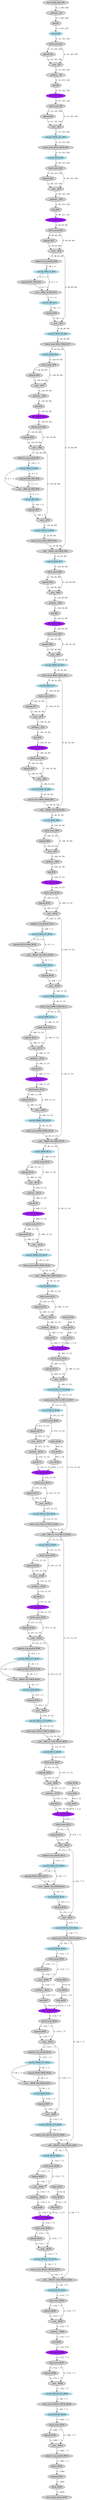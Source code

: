 strict digraph  {
"0 /nncf_model_input_0" [id=0, label="nncf_model_input_#0", style=filled, type=nncf_model_input];
"1 EfficientNet/NNCFUserConv2dStaticSamePadding[_conv_stem]/ModuleDict[pre_ops]/UpdateInputs[1]/__getitem___0" [id=1, label="__getitem___#1", style=filled, type=__getitem__];
"2 EfficientNet/NNCFUserConv2dStaticSamePadding[_conv_stem]/ZeroPad2d[static_padding]/pad_0" [id=2, label="pad_#1", style=filled, type=pad];
"3 EfficientNet/NNCFUserConv2dStaticSamePadding[_conv_stem]/conv2d_0" [color=lightblue, id=3, label="conv2d_#2", style=filled, type=conv2d];
"4 EfficientNet/NNCFBatchNorm[_bn0]/batch_norm_0" [id=4, label="batch_norm_#3", style=filled, type=batch_norm];
"5 EfficientNet/MemoryEfficientSwish[_swish]/sigmoid_0" [id=5, label="sigmoid_#4", style=filled, type=sigmoid];
"6 EfficientNet/MemoryEfficientSwish[_swish]/__mul___0" [id=6, label="__mul___#5", style=filled, type=__mul__];
"7 EfficientNet/ModuleList[_blocks]/MBConvBlock[0]/NNCFUserConv2dStaticSamePadding[_depthwise_conv]/ModuleDict[pre_ops]/UpdateInputs[1]/__getitem___0" [id=7, label="__getitem___#7", style=filled, type=__getitem__];
"8 EfficientNet/ModuleList[_blocks]/MBConvBlock[0]/NNCFUserConv2dStaticSamePadding[_depthwise_conv]/ZeroPad2d[static_padding]/pad_0" [id=8, label="pad_#6", style=filled, type=pad];
"9 EfficientNet/ModuleList[_blocks]/MBConvBlock[0]/NNCFUserConv2dStaticSamePadding[_depthwise_conv]/conv2d_0" [color=purple, id=9, label="DW_conv2d_#7", style=filled, type=conv2d];
"10 EfficientNet/ModuleList[_blocks]/MBConvBlock[0]/NNCFBatchNorm[_bn1]/batch_norm_0" [id=10, label="batch_norm_#8", style=filled, type=batch_norm];
"11 EfficientNet/ModuleList[_blocks]/MBConvBlock[0]/MemoryEfficientSwish[_swish]/sigmoid_0" [id=11, label="sigmoid_#9", style=filled, type=sigmoid];
"12 EfficientNet/ModuleList[_blocks]/MBConvBlock[0]/MemoryEfficientSwish[_swish]/__mul___0" [id=12, label="__mul___#10", style=filled, type=__mul__];
"13 EfficientNet/ModuleList[_blocks]/MBConvBlock[0]/NNCFUserConv2dStaticSamePadding[_project_conv]/conv2d_0" [color=lightblue, id=13, label="conv2d_OW16_G21_#18", style=filled, type=conv2d];
"14 EfficientNet/ModuleList[_blocks]/MBConvBlock[0]/NNCFBatchNorm[_bn2]/batch_norm_0" [id=14, label="batch_norm_IW16_OW16_#19", style=filled, type=batch_norm];
"15 EfficientNet/ModuleList[_blocks]/MBConvBlock[1]/NNCFUserConv2dStaticSamePadding[_expand_conv]/conv2d_0" [color=lightblue, id=15, label="conv2d_IW16_#20", style=filled, type=conv2d];
"16 EfficientNet/ModuleList[_blocks]/MBConvBlock[1]/NNCFBatchNorm[_bn0]/batch_norm_0" [id=16, label="batch_norm_#21", style=filled, type=batch_norm];
"17 EfficientNet/ModuleList[_blocks]/MBConvBlock[1]/MemoryEfficientSwish[_swish]/sigmoid_0" [id=17, label="sigmoid_#22", style=filled, type=sigmoid];
"18 EfficientNet/ModuleList[_blocks]/MBConvBlock[1]/MemoryEfficientSwish[_swish]/__mul___0" [id=18, label="__mul___#23", style=filled, type=__mul__];
"19 EfficientNet/ModuleList[_blocks]/MBConvBlock[1]/NNCFUserConv2dStaticSamePadding[_depthwise_conv]/ModuleDict[pre_ops]/UpdateInputs[1]/__getitem___0" [id=19, label="__getitem___#19", style=filled, type=__getitem__];
"20 EfficientNet/ModuleList[_blocks]/MBConvBlock[1]/NNCFUserConv2dStaticSamePadding[_depthwise_conv]/ZeroPad2d[static_padding]/pad_0" [id=20, label="pad_#24", style=filled, type=pad];
"21 EfficientNet/ModuleList[_blocks]/MBConvBlock[1]/NNCFUserConv2dStaticSamePadding[_depthwise_conv]/conv2d_0" [color=purple, id=21, label="DW_conv2d_#25", style=filled, type=conv2d];
"22 EfficientNet/ModuleList[_blocks]/MBConvBlock[1]/NNCFBatchNorm[_bn1]/batch_norm_0" [id=22, label="batch_norm_#26", style=filled, type=batch_norm];
"23 EfficientNet/ModuleList[_blocks]/MBConvBlock[1]/MemoryEfficientSwish[_swish]/sigmoid_1" [id=23, label="sigmoid_#27", style=filled, type=sigmoid];
"24 EfficientNet/ModuleList[_blocks]/MBConvBlock[1]/MemoryEfficientSwish[_swish]/__mul___1" [id=24, label="__mul___#28", style=filled, type=__mul__];
"25 EfficientNet/ModuleList[_blocks]/MBConvBlock[1]/adaptive_avg_pool2d_0" [id=25, label="adaptive_avg_pool2d_#29", style=filled, type=adaptive_avg_pool2d];
"26 EfficientNet/ModuleList[_blocks]/MBConvBlock[1]/NNCFUserConv2dStaticSamePadding[_se_reduce]/conv2d_0" [color=lightblue, id=26, label="conv2d_OW4_G1_#30", style=filled, type=conv2d];
"27 EfficientNet/ModuleList[_blocks]/MBConvBlock[1]/MemoryEfficientSwish[_swish]/sigmoid_2" [id=27, label="sigmoid_IW4_OW4_#31", style=filled, type=sigmoid];
"28 EfficientNet/ModuleList[_blocks]/MBConvBlock[1]/MemoryEfficientSwish[_swish]/__mul___2" [id=28, label="__mul___IW[4, 4]_OW4_#32", style=filled, type=__mul__];
"29 EfficientNet/ModuleList[_blocks]/MBConvBlock[1]/NNCFUserConv2dStaticSamePadding[_se_expand]/conv2d_0" [color=lightblue, id=29, label="conv2d_IW4_#33", style=filled, type=conv2d];
"30 EfficientNet/ModuleList[_blocks]/MBConvBlock[1]/sigmoid_0" [id=30, label="sigmoid_#34", style=filled, type=sigmoid];
"31 EfficientNet/ModuleList[_blocks]/MBConvBlock[1]/__mul___0" [id=31, label="__mul___#35", style=filled, type=__mul__];
"32 EfficientNet/ModuleList[_blocks]/MBConvBlock[1]/NNCFUserConv2dStaticSamePadding[_project_conv]/conv2d_0" [color=lightblue, id=32, label="conv2d_OW24_G3_#36", style=filled, type=conv2d];
"33 EfficientNet/ModuleList[_blocks]/MBConvBlock[1]/NNCFBatchNorm[_bn2]/batch_norm_0" [id=33, label="batch_norm_IW24_OW24_#37", style=filled, type=batch_norm];
"34 EfficientNet/ModuleList[_blocks]/MBConvBlock[2]/NNCFUserConv2dStaticSamePadding[_expand_conv]/conv2d_0" [color=lightblue, id=34, label="conv2d_IW24_#38", style=filled, type=conv2d];
"35 EfficientNet/ModuleList[_blocks]/MBConvBlock[2]/NNCFBatchNorm[_bn0]/batch_norm_0" [id=35, label="batch_norm_#39", style=filled, type=batch_norm];
"36 EfficientNet/ModuleList[_blocks]/MBConvBlock[2]/MemoryEfficientSwish[_swish]/sigmoid_0" [id=36, label="sigmoid_#40", style=filled, type=sigmoid];
"37 EfficientNet/ModuleList[_blocks]/MBConvBlock[2]/MemoryEfficientSwish[_swish]/__mul___0" [id=37, label="__mul___#41", style=filled, type=__mul__];
"38 EfficientNet/ModuleList[_blocks]/MBConvBlock[2]/NNCFUserConv2dStaticSamePadding[_depthwise_conv]/ModuleDict[pre_ops]/UpdateInputs[1]/__getitem___0" [id=38, label="__getitem___#38", style=filled, type=__getitem__];
"39 EfficientNet/ModuleList[_blocks]/MBConvBlock[2]/NNCFUserConv2dStaticSamePadding[_depthwise_conv]/ZeroPad2d[static_padding]/pad_0" [id=39, label="pad_#42", style=filled, type=pad];
"40 EfficientNet/ModuleList[_blocks]/MBConvBlock[2]/NNCFUserConv2dStaticSamePadding[_depthwise_conv]/conv2d_0" [color=purple, id=40, label="DW_conv2d_#43", style=filled, type=conv2d];
"41 EfficientNet/ModuleList[_blocks]/MBConvBlock[2]/NNCFBatchNorm[_bn1]/batch_norm_0" [id=41, label="batch_norm_#44", style=filled, type=batch_norm];
"42 EfficientNet/ModuleList[_blocks]/MBConvBlock[2]/MemoryEfficientSwish[_swish]/sigmoid_1" [id=42, label="sigmoid_#45", style=filled, type=sigmoid];
"43 EfficientNet/ModuleList[_blocks]/MBConvBlock[2]/MemoryEfficientSwish[_swish]/__mul___1" [id=43, label="__mul___#46", style=filled, type=__mul__];
"44 EfficientNet/ModuleList[_blocks]/MBConvBlock[2]/adaptive_avg_pool2d_0" [id=44, label="adaptive_avg_pool2d_#47", style=filled, type=adaptive_avg_pool2d];
"45 EfficientNet/ModuleList[_blocks]/MBConvBlock[2]/NNCFUserConv2dStaticSamePadding[_se_reduce]/conv2d_0" [color=lightblue, id=45, label="conv2d_OW6_G2_#48", style=filled, type=conv2d];
"46 EfficientNet/ModuleList[_blocks]/MBConvBlock[2]/MemoryEfficientSwish[_swish]/sigmoid_2" [id=46, label="sigmoid_IW6_OW6_#49", style=filled, type=sigmoid];
"47 EfficientNet/ModuleList[_blocks]/MBConvBlock[2]/MemoryEfficientSwish[_swish]/__mul___2" [id=47, label="__mul___IW[6, 6]_OW6_#50", style=filled, type=__mul__];
"48 EfficientNet/ModuleList[_blocks]/MBConvBlock[2]/NNCFUserConv2dStaticSamePadding[_se_expand]/conv2d_0" [color=lightblue, id=48, label="conv2d_IW6_#51", style=filled, type=conv2d];
"49 EfficientNet/ModuleList[_blocks]/MBConvBlock[2]/sigmoid_0" [id=49, label="sigmoid_#52", style=filled, type=sigmoid];
"50 EfficientNet/ModuleList[_blocks]/MBConvBlock[2]/__mul___0" [id=50, label="__mul___#53", style=filled, type=__mul__];
"51 EfficientNet/ModuleList[_blocks]/MBConvBlock[2]/NNCFUserConv2dStaticSamePadding[_project_conv]/conv2d_0" [color=lightblue, id=51, label="conv2d_OW24_G3_#54", style=filled, type=conv2d];
"52 EfficientNet/ModuleList[_blocks]/MBConvBlock[2]/NNCFBatchNorm[_bn2]/batch_norm_0" [id=52, label="batch_norm_IW24_OW24_#55", style=filled, type=batch_norm];
"53 EfficientNet/ModuleList[_blocks]/MBConvBlock[2]/__add___0" [id=53, label="__add___IW[24, 24]_OW24_#56", style=filled, type=__add__];
"54 EfficientNet/ModuleList[_blocks]/MBConvBlock[3]/NNCFUserConv2dStaticSamePadding[_expand_conv]/conv2d_0" [color=lightblue, id=54, label="conv2d_IW24_#57", style=filled, type=conv2d];
"55 EfficientNet/ModuleList[_blocks]/MBConvBlock[3]/NNCFBatchNorm[_bn0]/batch_norm_0" [id=55, label="batch_norm_#58", style=filled, type=batch_norm];
"56 EfficientNet/ModuleList[_blocks]/MBConvBlock[3]/MemoryEfficientSwish[_swish]/sigmoid_0" [id=56, label="sigmoid_#59", style=filled, type=sigmoid];
"57 EfficientNet/ModuleList[_blocks]/MBConvBlock[3]/MemoryEfficientSwish[_swish]/__mul___0" [id=57, label="__mul___#60", style=filled, type=__mul__];
"58 EfficientNet/ModuleList[_blocks]/MBConvBlock[3]/NNCFUserConv2dStaticSamePadding[_depthwise_conv]/ModuleDict[pre_ops]/UpdateInputs[1]/__getitem___0" [id=58, label="__getitem___#58", style=filled, type=__getitem__];
"59 EfficientNet/ModuleList[_blocks]/MBConvBlock[3]/NNCFUserConv2dStaticSamePadding[_depthwise_conv]/ZeroPad2d[static_padding]/pad_0" [id=59, label="pad_#61", style=filled, type=pad];
"60 EfficientNet/ModuleList[_blocks]/MBConvBlock[3]/NNCFUserConv2dStaticSamePadding[_depthwise_conv]/conv2d_0" [color=purple, id=60, label="DW_conv2d_#62", style=filled, type=conv2d];
"61 EfficientNet/ModuleList[_blocks]/MBConvBlock[3]/NNCFBatchNorm[_bn1]/batch_norm_0" [id=61, label="batch_norm_#63", style=filled, type=batch_norm];
"62 EfficientNet/ModuleList[_blocks]/MBConvBlock[3]/MemoryEfficientSwish[_swish]/sigmoid_1" [id=62, label="sigmoid_#64", style=filled, type=sigmoid];
"63 EfficientNet/ModuleList[_blocks]/MBConvBlock[3]/MemoryEfficientSwish[_swish]/__mul___1" [id=63, label="__mul___#65", style=filled, type=__mul__];
"64 EfficientNet/ModuleList[_blocks]/MBConvBlock[3]/NNCFUserConv2dStaticSamePadding[_project_conv]/conv2d_0" [color=lightblue, id=64, label="conv2d_OW40_G6_#73", style=filled, type=conv2d];
"65 EfficientNet/ModuleList[_blocks]/MBConvBlock[3]/NNCFBatchNorm[_bn2]/batch_norm_0" [id=65, label="batch_norm_IW40_OW40_#74", style=filled, type=batch_norm];
"66 EfficientNet/ModuleList[_blocks]/MBConvBlock[4]/NNCFUserConv2dStaticSamePadding[_expand_conv]/conv2d_0" [color=lightblue, id=66, label="conv2d_IW40_#75", style=filled, type=conv2d];
"67 EfficientNet/ModuleList[_blocks]/MBConvBlock[4]/NNCFBatchNorm[_bn0]/batch_norm_0" [id=67, label="batch_norm_#76", style=filled, type=batch_norm];
"68 EfficientNet/ModuleList[_blocks]/MBConvBlock[4]/MemoryEfficientSwish[_swish]/sigmoid_0" [id=68, label="sigmoid_#77", style=filled, type=sigmoid];
"69 EfficientNet/ModuleList[_blocks]/MBConvBlock[4]/MemoryEfficientSwish[_swish]/__mul___0" [id=69, label="__mul___#78", style=filled, type=__mul__];
"70 EfficientNet/ModuleList[_blocks]/MBConvBlock[4]/NNCFUserConv2dStaticSamePadding[_depthwise_conv]/ModuleDict[pre_ops]/UpdateInputs[1]/__getitem___0" [id=70, label="__getitem___#70", style=filled, type=__getitem__];
"71 EfficientNet/ModuleList[_blocks]/MBConvBlock[4]/NNCFUserConv2dStaticSamePadding[_depthwise_conv]/ZeroPad2d[static_padding]/pad_0" [id=71, label="pad_#79", style=filled, type=pad];
"72 EfficientNet/ModuleList[_blocks]/MBConvBlock[4]/NNCFUserConv2dStaticSamePadding[_depthwise_conv]/conv2d_0" [color=purple, id=72, label="DW_conv2d_#80", style=filled, type=conv2d];
"73 EfficientNet/ModuleList[_blocks]/MBConvBlock[4]/NNCFBatchNorm[_bn1]/batch_norm_0" [id=73, label="batch_norm_#81", style=filled, type=batch_norm];
"74 EfficientNet/ModuleList[_blocks]/MBConvBlock[4]/MemoryEfficientSwish[_swish]/sigmoid_1" [id=74, label="sigmoid_#82", style=filled, type=sigmoid];
"75 EfficientNet/ModuleList[_blocks]/MBConvBlock[4]/MemoryEfficientSwish[_swish]/__mul___1" [id=75, label="__mul___#83", style=filled, type=__mul__];
"76 EfficientNet/ModuleList[_blocks]/MBConvBlock[4]/NNCFUserConv2dStaticSamePadding[_project_conv]/conv2d_0" [color=lightblue, id=76, label="conv2d_OW40_G6_#91", style=filled, type=conv2d];
"77 EfficientNet/ModuleList[_blocks]/MBConvBlock[4]/NNCFBatchNorm[_bn2]/batch_norm_0" [id=77, label="batch_norm_IW40_OW40_#92", style=filled, type=batch_norm];
"78 EfficientNet/ModuleList[_blocks]/MBConvBlock[4]/__add___0" [id=78, label="__add___IW[40, 40]_OW40_#93", style=filled, type=__add__];
"79 EfficientNet/ModuleList[_blocks]/MBConvBlock[5]/NNCFUserConv2dStaticSamePadding[_expand_conv]/conv2d_0" [color=lightblue, id=79, label="conv2d_IW40_#94", style=filled, type=conv2d];
"80 EfficientNet/ModuleList[_blocks]/MBConvBlock[5]/NNCFBatchNorm[_bn0]/batch_norm_0" [id=80, label="batch_norm_#95", style=filled, type=batch_norm];
"81 EfficientNet/ModuleList[_blocks]/MBConvBlock[5]/MemoryEfficientSwish[_swish]/sigmoid_0" [id=81, label="sigmoid_#96", style=filled, type=sigmoid];
"82 EfficientNet/ModuleList[_blocks]/MBConvBlock[5]/MemoryEfficientSwish[_swish]/__mul___0" [id=82, label="__mul___#97", style=filled, type=__mul__];
"83 EfficientNet/ModuleList[_blocks]/MBConvBlock[5]/NNCFUserConv2dStaticSamePadding[_depthwise_conv]/ModuleDict[pre_ops]/UpdateInputs[1]/__getitem___0" [id=83, label="__getitem___#83", style=filled, type=__getitem__];
"84 EfficientNet/ModuleList[_blocks]/MBConvBlock[5]/NNCFUserConv2dStaticSamePadding[_depthwise_conv]/ZeroPad2d[static_padding]/pad_0" [id=84, label="pad_#98", style=filled, type=pad];
"85 EfficientNet/ModuleList[_blocks]/MBConvBlock[5]/NNCFUserConv2dStaticSamePadding[_depthwise_conv]/conv2d_0" [color=purple, id=85, label="DW_conv2d_#99", style=filled, type=conv2d];
"86 EfficientNet/ModuleList[_blocks]/MBConvBlock[5]/NNCFBatchNorm[_bn1]/batch_norm_0" [id=86, label="batch_norm_#100", style=filled, type=batch_norm];
"87 EfficientNet/ModuleList[_blocks]/MBConvBlock[5]/MemoryEfficientSwish[_swish]/sigmoid_1" [id=87, label="sigmoid_#101", style=filled, type=sigmoid];
"88 EfficientNet/ModuleList[_blocks]/MBConvBlock[5]/MemoryEfficientSwish[_swish]/__mul___1" [id=88, label="__mul___#102", style=filled, type=__mul__];
"89 EfficientNet/ModuleList[_blocks]/MBConvBlock[5]/adaptive_avg_pool2d_0" [id=89, label="adaptive_avg_pool2d_#103", style=filled, type=adaptive_avg_pool2d];
"90 EfficientNet/ModuleList[_blocks]/MBConvBlock[5]/NNCFUserConv2dStaticSamePadding[_se_reduce]/conv2d_0" [color=lightblue, id=90, label="conv2d_OW10_G7_#104", style=filled, type=conv2d];
"91 EfficientNet/ModuleList[_blocks]/MBConvBlock[5]/MemoryEfficientSwish[_swish]/sigmoid_2" [id=91, label="sigmoid_IW10_OW10_#105", style=filled, type=sigmoid];
"92 EfficientNet/ModuleList[_blocks]/MBConvBlock[5]/MemoryEfficientSwish[_swish]/__mul___2" [id=92, label="__mul___IW[10, 10]_OW10_#106", style=filled, type=__mul__];
"93 EfficientNet/ModuleList[_blocks]/MBConvBlock[5]/NNCFUserConv2dStaticSamePadding[_se_expand]/conv2d_0" [color=lightblue, id=93, label="conv2d_IW10_#107", style=filled, type=conv2d];
"94 EfficientNet/ModuleList[_blocks]/MBConvBlock[5]/sigmoid_0" [id=94, label="sigmoid_#108", style=filled, type=sigmoid];
"95 EfficientNet/ModuleList[_blocks]/MBConvBlock[5]/__mul___0" [id=95, label="__mul___#109", style=filled, type=__mul__];
"96 EfficientNet/ModuleList[_blocks]/MBConvBlock[5]/NNCFUserConv2dStaticSamePadding[_project_conv]/conv2d_0" [color=lightblue, id=96, label="conv2d_OW80_G10_#110", style=filled, type=conv2d];
"97 EfficientNet/ModuleList[_blocks]/MBConvBlock[5]/NNCFBatchNorm[_bn2]/batch_norm_0" [id=97, label="batch_norm_IW80_OW80_#111", style=filled, type=batch_norm];
"98 EfficientNet/ModuleList[_blocks]/MBConvBlock[6]/NNCFUserConv2dStaticSamePadding[_expand_conv]/conv2d_0" [color=lightblue, id=98, label="conv2d_IW80_#112", style=filled, type=conv2d];
"99 EfficientNet/ModuleList[_blocks]/MBConvBlock[6]/NNCFBatchNorm[_bn0]/batch_norm_0" [id=99, label="batch_norm_#113", style=filled, type=batch_norm];
"100 EfficientNet/ModuleList[_blocks]/MBConvBlock[6]/MemoryEfficientSwish[_swish]/sigmoid_0" [id=100, label="sigmoid_#114", style=filled, type=sigmoid];
"101 EfficientNet/ModuleList[_blocks]/MBConvBlock[6]/MemoryEfficientSwish[_swish]/__mul___0" [id=101, label="__mul___#115", style=filled, type=__mul__];
"102 EfficientNet/ModuleList[_blocks]/MBConvBlock[6]/NNCFUserConv2dStaticSamePadding[_depthwise_conv]/ModuleDict[pre_ops]/UpdateInputs[1]/__getitem___0" [id=102, label="__getitem___#102", style=filled, type=__getitem__];
"103 EfficientNet/ModuleList[_blocks]/MBConvBlock[6]/NNCFUserConv2dStaticSamePadding[_depthwise_conv]/ZeroPad2d[static_padding]/pad_0" [id=103, label="pad_#116", style=filled, type=pad];
"104 EfficientNet/ModuleList[_blocks]/MBConvBlock[6]/NNCFUserConv2dStaticSamePadding[_depthwise_conv]/conv2d_0" [color=purple, id=104, label="DW_conv2d_#117", style=filled, type=conv2d];
"105 EfficientNet/ModuleList[_blocks]/MBConvBlock[6]/NNCFBatchNorm[_bn1]/batch_norm_0" [id=105, label="batch_norm_#118", style=filled, type=batch_norm];
"106 EfficientNet/ModuleList[_blocks]/MBConvBlock[6]/MemoryEfficientSwish[_swish]/sigmoid_1" [id=106, label="sigmoid_#119", style=filled, type=sigmoid];
"107 EfficientNet/ModuleList[_blocks]/MBConvBlock[6]/MemoryEfficientSwish[_swish]/__mul___1" [id=107, label="__mul___#120", style=filled, type=__mul__];
"108 EfficientNet/ModuleList[_blocks]/MBConvBlock[6]/NNCFUserConv2dStaticSamePadding[_project_conv]/conv2d_0" [color=lightblue, id=108, label="conv2d_OW80_G10_#128", style=filled, type=conv2d];
"109 EfficientNet/ModuleList[_blocks]/MBConvBlock[6]/NNCFBatchNorm[_bn2]/batch_norm_0" [id=109, label="batch_norm_IW80_OW80_#129", style=filled, type=batch_norm];
"110 EfficientNet/ModuleList[_blocks]/MBConvBlock[6]/__add___0" [id=110, label="__add___IW[80, 80]_OW80_#130", style=filled, type=__add__];
"111 EfficientNet/ModuleList[_blocks]/MBConvBlock[7]/NNCFUserConv2dStaticSamePadding[_expand_conv]/conv2d_0" [color=lightblue, id=111, label="conv2d_IW80_#131", style=filled, type=conv2d];
"112 EfficientNet/ModuleList[_blocks]/MBConvBlock[7]/NNCFBatchNorm[_bn0]/batch_norm_0" [id=112, label="batch_norm_#132", style=filled, type=batch_norm];
"113 EfficientNet/ModuleList[_blocks]/MBConvBlock[7]/MemoryEfficientSwish[_swish]/sigmoid_0" [id=113, label="sigmoid_#133", style=filled, type=sigmoid];
"114 EfficientNet/ModuleList[_blocks]/MBConvBlock[7]/MemoryEfficientSwish[_swish]/__mul___0" [id=114, label="__mul___#134", style=filled, type=__mul__];
"115 EfficientNet/ModuleList[_blocks]/MBConvBlock[7]/NNCFUserConv2dStaticSamePadding[_depthwise_conv]/ModuleDict[pre_ops]/UpdateInputs[1]/__getitem___0" [id=115, label="__getitem___#115", style=filled, type=__getitem__];
"116 EfficientNet/ModuleList[_blocks]/MBConvBlock[7]/NNCFUserConv2dStaticSamePadding[_depthwise_conv]/ZeroPad2d[static_padding]/pad_0" [id=116, label="pad_#135", style=filled, type=pad];
"117 EfficientNet/ModuleList[_blocks]/MBConvBlock[7]/NNCFUserConv2dStaticSamePadding[_depthwise_conv]/conv2d_0" [color=purple, id=117, label="DW_conv2d_#136", style=filled, type=conv2d];
"118 EfficientNet/ModuleList[_blocks]/MBConvBlock[7]/NNCFBatchNorm[_bn1]/batch_norm_0" [id=118, label="batch_norm_#137", style=filled, type=batch_norm];
"119 EfficientNet/ModuleList[_blocks]/MBConvBlock[7]/MemoryEfficientSwish[_swish]/sigmoid_1" [id=119, label="sigmoid_#138", style=filled, type=sigmoid];
"120 EfficientNet/ModuleList[_blocks]/MBConvBlock[7]/MemoryEfficientSwish[_swish]/__mul___1" [id=120, label="__mul___#139", style=filled, type=__mul__];
"121 EfficientNet/ModuleList[_blocks]/MBConvBlock[7]/NNCFUserConv2dStaticSamePadding[_project_conv]/conv2d_0" [color=lightblue, id=121, label="conv2d_OW80_G10_#147", style=filled, type=conv2d];
"122 EfficientNet/ModuleList[_blocks]/MBConvBlock[7]/NNCFBatchNorm[_bn2]/batch_norm_0" [id=122, label="batch_norm_IW80_OW80_#148", style=filled, type=batch_norm];
"123 EfficientNet/ModuleList[_blocks]/MBConvBlock[7]/__add___0" [id=123, label="__add___IW[80, 80]_OW80_#149", style=filled, type=__add__];
"124 EfficientNet/ModuleList[_blocks]/MBConvBlock[8]/NNCFUserConv2dStaticSamePadding[_expand_conv]/conv2d_0" [color=lightblue, id=124, label="conv2d_IW80_#150", style=filled, type=conv2d];
"125 EfficientNet/ModuleList[_blocks]/MBConvBlock[8]/NNCFBatchNorm[_bn0]/batch_norm_0" [id=125, label="batch_norm_#151", style=filled, type=batch_norm];
"126 EfficientNet/ModuleList[_blocks]/MBConvBlock[8]/MemoryEfficientSwish[_swish]/sigmoid_0" [id=126, label="sigmoid_#152", style=filled, type=sigmoid];
"127 EfficientNet/ModuleList[_blocks]/MBConvBlock[8]/MemoryEfficientSwish[_swish]/__mul___0" [id=127, label="__mul___#153", style=filled, type=__mul__];
"128 EfficientNet/ModuleList[_blocks]/MBConvBlock[8]/NNCFUserConv2dStaticSamePadding[_depthwise_conv]/ModuleDict[pre_ops]/UpdateInputs[1]/__getitem___0" [id=128, label="__getitem___#128", style=filled, type=__getitem__];
"129 EfficientNet/ModuleList[_blocks]/MBConvBlock[8]/NNCFUserConv2dStaticSamePadding[_depthwise_conv]/ModuleDict[pre_ops]/UpdateWeight[2]/ElasticKernelConv2DOp[op]/linear_0" [id=129, label="linear_#129", style=filled, type=linear];
"130 EfficientNet/ModuleList[_blocks]/MBConvBlock[8]/NNCFUserConv2dStaticSamePadding[_depthwise_conv]/ModuleDict[pre_ops]/UpdateWeight[2]/ElasticKernelConv2DOp[op]/view_0" [id=130, label="view_#130", style=filled, type=view];
"131 EfficientNet/ModuleList[_blocks]/MBConvBlock[8]/NNCFUserConv2dStaticSamePadding[_depthwise_conv]/ModuleDict[pre_ops]/UpdateWeight[2]/ElasticKernelConv2DOp[op]/view_1" [id=131, label="view_#131", style=filled, type=view];
"132 EfficientNet/ModuleList[_blocks]/MBConvBlock[8]/NNCFUserConv2dStaticSamePadding[_depthwise_conv]/ZeroPad2d[static_padding]/pad_0" [id=132, label="pad_#154", style=filled, type=pad];
"133 EfficientNet/ModuleList[_blocks]/MBConvBlock[8]/NNCFUserConv2dStaticSamePadding[_depthwise_conv]/conv2d_0" [color=purple, id=133, label="DW_conv2d_#155", style=filled, type=conv2d];
"134 EfficientNet/ModuleList[_blocks]/MBConvBlock[8]/NNCFBatchNorm[_bn1]/batch_norm_0" [id=134, label="batch_norm_#156", style=filled, type=batch_norm];
"135 EfficientNet/ModuleList[_blocks]/MBConvBlock[8]/MemoryEfficientSwish[_swish]/sigmoid_1" [id=135, label="sigmoid_#157", style=filled, type=sigmoid];
"136 EfficientNet/ModuleList[_blocks]/MBConvBlock[8]/MemoryEfficientSwish[_swish]/__mul___1" [id=136, label="__mul___#158", style=filled, type=__mul__];
"137 EfficientNet/ModuleList[_blocks]/MBConvBlock[8]/NNCFUserConv2dStaticSamePadding[_project_conv]/conv2d_0" [color=lightblue, id=137, label="conv2d_OW112_G14_#166", style=filled, type=conv2d];
"138 EfficientNet/ModuleList[_blocks]/MBConvBlock[8]/NNCFBatchNorm[_bn2]/batch_norm_0" [id=138, label="batch_norm_IW112_OW112_#167", style=filled, type=batch_norm];
"139 EfficientNet/ModuleList[_blocks]/MBConvBlock[9]/NNCFUserConv2dStaticSamePadding[_expand_conv]/conv2d_0" [color=lightblue, id=139, label="conv2d_IW112_#168", style=filled, type=conv2d];
"140 EfficientNet/ModuleList[_blocks]/MBConvBlock[9]/NNCFBatchNorm[_bn0]/batch_norm_0" [id=140, label="batch_norm_#169", style=filled, type=batch_norm];
"141 EfficientNet/ModuleList[_blocks]/MBConvBlock[9]/MemoryEfficientSwish[_swish]/sigmoid_0" [id=141, label="sigmoid_#170", style=filled, type=sigmoid];
"142 EfficientNet/ModuleList[_blocks]/MBConvBlock[9]/MemoryEfficientSwish[_swish]/__mul___0" [id=142, label="__mul___#171", style=filled, type=__mul__];
"143 EfficientNet/ModuleList[_blocks]/MBConvBlock[9]/NNCFUserConv2dStaticSamePadding[_depthwise_conv]/ModuleDict[pre_ops]/UpdateInputs[1]/__getitem___0" [id=143, label="__getitem___#143", style=filled, type=__getitem__];
"144 EfficientNet/ModuleList[_blocks]/MBConvBlock[9]/NNCFUserConv2dStaticSamePadding[_depthwise_conv]/ModuleDict[pre_ops]/UpdateWeight[2]/ElasticKernelConv2DOp[op]/linear_0" [id=144, label="linear_#144", style=filled, type=linear];
"145 EfficientNet/ModuleList[_blocks]/MBConvBlock[9]/NNCFUserConv2dStaticSamePadding[_depthwise_conv]/ModuleDict[pre_ops]/UpdateWeight[2]/ElasticKernelConv2DOp[op]/view_0" [id=145, label="view_#145", style=filled, type=view];
"146 EfficientNet/ModuleList[_blocks]/MBConvBlock[9]/NNCFUserConv2dStaticSamePadding[_depthwise_conv]/ModuleDict[pre_ops]/UpdateWeight[2]/ElasticKernelConv2DOp[op]/view_1" [id=146, label="view_#146", style=filled, type=view];
"147 EfficientNet/ModuleList[_blocks]/MBConvBlock[9]/NNCFUserConv2dStaticSamePadding[_depthwise_conv]/ZeroPad2d[static_padding]/pad_0" [id=147, label="pad_#172", style=filled, type=pad];
"148 EfficientNet/ModuleList[_blocks]/MBConvBlock[9]/NNCFUserConv2dStaticSamePadding[_depthwise_conv]/conv2d_0" [color=purple, id=148, label="DW_conv2d_#173", style=filled, type=conv2d];
"149 EfficientNet/ModuleList[_blocks]/MBConvBlock[9]/NNCFBatchNorm[_bn1]/batch_norm_0" [id=149, label="batch_norm_#174", style=filled, type=batch_norm];
"150 EfficientNet/ModuleList[_blocks]/MBConvBlock[9]/MemoryEfficientSwish[_swish]/sigmoid_1" [id=150, label="sigmoid_#175", style=filled, type=sigmoid];
"151 EfficientNet/ModuleList[_blocks]/MBConvBlock[9]/MemoryEfficientSwish[_swish]/__mul___1" [id=151, label="__mul___#176", style=filled, type=__mul__];
"152 EfficientNet/ModuleList[_blocks]/MBConvBlock[9]/NNCFUserConv2dStaticSamePadding[_project_conv]/conv2d_0" [color=lightblue, id=152, label="conv2d_OW112_G14_#184", style=filled, type=conv2d];
"153 EfficientNet/ModuleList[_blocks]/MBConvBlock[9]/NNCFBatchNorm[_bn2]/batch_norm_0" [id=153, label="batch_norm_IW112_OW112_#185", style=filled, type=batch_norm];
"154 EfficientNet/ModuleList[_blocks]/MBConvBlock[9]/__add___0" [id=154, label="__add___IW[112, 112]_OW112_#186", style=filled, type=__add__];
"155 EfficientNet/ModuleList[_blocks]/MBConvBlock[10]/NNCFUserConv2dStaticSamePadding[_expand_conv]/conv2d_0" [color=lightblue, id=155, label="conv2d_IW112_#187", style=filled, type=conv2d];
"156 EfficientNet/ModuleList[_blocks]/MBConvBlock[10]/NNCFBatchNorm[_bn0]/batch_norm_0" [id=156, label="batch_norm_#188", style=filled, type=batch_norm];
"157 EfficientNet/ModuleList[_blocks]/MBConvBlock[10]/MemoryEfficientSwish[_swish]/sigmoid_0" [id=157, label="sigmoid_#189", style=filled, type=sigmoid];
"158 EfficientNet/ModuleList[_blocks]/MBConvBlock[10]/MemoryEfficientSwish[_swish]/__mul___0" [id=158, label="__mul___#190", style=filled, type=__mul__];
"159 EfficientNet/ModuleList[_blocks]/MBConvBlock[10]/NNCFUserConv2dStaticSamePadding[_depthwise_conv]/ModuleDict[pre_ops]/UpdateInputs[1]/__getitem___0" [id=159, label="__getitem___#159", style=filled, type=__getitem__];
"160 EfficientNet/ModuleList[_blocks]/MBConvBlock[10]/NNCFUserConv2dStaticSamePadding[_depthwise_conv]/ZeroPad2d[static_padding]/pad_0" [id=160, label="pad_#191", style=filled, type=pad];
"161 EfficientNet/ModuleList[_blocks]/MBConvBlock[10]/NNCFUserConv2dStaticSamePadding[_depthwise_conv]/conv2d_0" [color=purple, id=161, label="DW_conv2d_#192", style=filled, type=conv2d];
"162 EfficientNet/ModuleList[_blocks]/MBConvBlock[10]/NNCFBatchNorm[_bn1]/batch_norm_0" [id=162, label="batch_norm_#193", style=filled, type=batch_norm];
"163 EfficientNet/ModuleList[_blocks]/MBConvBlock[10]/MemoryEfficientSwish[_swish]/sigmoid_1" [id=163, label="sigmoid_#194", style=filled, type=sigmoid];
"164 EfficientNet/ModuleList[_blocks]/MBConvBlock[10]/MemoryEfficientSwish[_swish]/__mul___1" [id=164, label="__mul___#195", style=filled, type=__mul__];
"165 EfficientNet/ModuleList[_blocks]/MBConvBlock[10]/adaptive_avg_pool2d_0" [id=165, label="adaptive_avg_pool2d_#196", style=filled, type=adaptive_avg_pool2d];
"166 EfficientNet/ModuleList[_blocks]/MBConvBlock[10]/NNCFUserConv2dStaticSamePadding[_se_reduce]/conv2d_0" [color=lightblue, id=166, label="conv2d_OW28_G13_#197", style=filled, type=conv2d];
"167 EfficientNet/ModuleList[_blocks]/MBConvBlock[10]/MemoryEfficientSwish[_swish]/sigmoid_2" [id=167, label="sigmoid_IW28_OW28_#198", style=filled, type=sigmoid];
"168 EfficientNet/ModuleList[_blocks]/MBConvBlock[10]/MemoryEfficientSwish[_swish]/__mul___2" [id=168, label="__mul___IW[28, 28]_OW28_#199", style=filled, type=__mul__];
"169 EfficientNet/ModuleList[_blocks]/MBConvBlock[10]/NNCFUserConv2dStaticSamePadding[_se_expand]/conv2d_0" [color=lightblue, id=169, label="conv2d_IW28_#200", style=filled, type=conv2d];
"170 EfficientNet/ModuleList[_blocks]/MBConvBlock[10]/sigmoid_0" [id=170, label="sigmoid_#201", style=filled, type=sigmoid];
"171 EfficientNet/ModuleList[_blocks]/MBConvBlock[10]/__mul___0" [id=171, label="__mul___#202", style=filled, type=__mul__];
"172 EfficientNet/ModuleList[_blocks]/MBConvBlock[10]/NNCFUserConv2dStaticSamePadding[_project_conv]/conv2d_0" [color=lightblue, id=172, label="conv2d_OW112_G14_#203", style=filled, type=conv2d];
"173 EfficientNet/ModuleList[_blocks]/MBConvBlock[10]/NNCFBatchNorm[_bn2]/batch_norm_0" [id=173, label="batch_norm_IW112_OW112_#204", style=filled, type=batch_norm];
"174 EfficientNet/ModuleList[_blocks]/MBConvBlock[10]/__add___0" [id=174, label="__add___IW[112, 112]_OW112_#205", style=filled, type=__add__];
"175 EfficientNet/ModuleList[_blocks]/MBConvBlock[11]/NNCFUserConv2dStaticSamePadding[_expand_conv]/conv2d_0" [color=lightblue, id=175, label="conv2d_IW112_#206", style=filled, type=conv2d];
"176 EfficientNet/ModuleList[_blocks]/MBConvBlock[11]/NNCFBatchNorm[_bn0]/batch_norm_0" [id=176, label="batch_norm_#207", style=filled, type=batch_norm];
"177 EfficientNet/ModuleList[_blocks]/MBConvBlock[11]/MemoryEfficientSwish[_swish]/sigmoid_0" [id=177, label="sigmoid_#208", style=filled, type=sigmoid];
"178 EfficientNet/ModuleList[_blocks]/MBConvBlock[11]/MemoryEfficientSwish[_swish]/__mul___0" [id=178, label="__mul___#209", style=filled, type=__mul__];
"179 EfficientNet/ModuleList[_blocks]/MBConvBlock[11]/NNCFUserConv2dStaticSamePadding[_depthwise_conv]/ModuleDict[pre_ops]/UpdateInputs[1]/__getitem___0" [id=179, label="__getitem___#179", style=filled, type=__getitem__];
"180 EfficientNet/ModuleList[_blocks]/MBConvBlock[11]/NNCFUserConv2dStaticSamePadding[_depthwise_conv]/ModuleDict[pre_ops]/UpdateWeight[2]/ElasticKernelConv2DOp[op]/linear_0" [id=180, label="linear_#180", style=filled, type=linear];
"181 EfficientNet/ModuleList[_blocks]/MBConvBlock[11]/NNCFUserConv2dStaticSamePadding[_depthwise_conv]/ModuleDict[pre_ops]/UpdateWeight[2]/ElasticKernelConv2DOp[op]/view_0" [id=181, label="view_#181", style=filled, type=view];
"182 EfficientNet/ModuleList[_blocks]/MBConvBlock[11]/NNCFUserConv2dStaticSamePadding[_depthwise_conv]/ModuleDict[pre_ops]/UpdateWeight[2]/ElasticKernelConv2DOp[op]/view_1" [id=182, label="view_#182", style=filled, type=view];
"183 EfficientNet/ModuleList[_blocks]/MBConvBlock[11]/NNCFUserConv2dStaticSamePadding[_depthwise_conv]/ZeroPad2d[static_padding]/pad_0" [id=183, label="pad_#210", style=filled, type=pad];
"184 EfficientNet/ModuleList[_blocks]/MBConvBlock[11]/NNCFUserConv2dStaticSamePadding[_depthwise_conv]/conv2d_0" [color=purple, id=184, label="DW_conv2d_#211", style=filled, type=conv2d];
"185 EfficientNet/ModuleList[_blocks]/MBConvBlock[11]/NNCFBatchNorm[_bn1]/batch_norm_0" [id=185, label="batch_norm_#212", style=filled, type=batch_norm];
"186 EfficientNet/ModuleList[_blocks]/MBConvBlock[11]/MemoryEfficientSwish[_swish]/sigmoid_1" [id=186, label="sigmoid_#213", style=filled, type=sigmoid];
"187 EfficientNet/ModuleList[_blocks]/MBConvBlock[11]/MemoryEfficientSwish[_swish]/__mul___1" [id=187, label="__mul___#214", style=filled, type=__mul__];
"188 EfficientNet/ModuleList[_blocks]/MBConvBlock[11]/adaptive_avg_pool2d_0" [id=188, label="adaptive_avg_pool2d_#215", style=filled, type=adaptive_avg_pool2d];
"189 EfficientNet/ModuleList[_blocks]/MBConvBlock[11]/NNCFUserConv2dStaticSamePadding[_se_reduce]/conv2d_0" [color=lightblue, id=189, label="conv2d_OW28_G15_#216", style=filled, type=conv2d];
"190 EfficientNet/ModuleList[_blocks]/MBConvBlock[11]/MemoryEfficientSwish[_swish]/sigmoid_2" [id=190, label="sigmoid_IW28_OW28_#217", style=filled, type=sigmoid];
"191 EfficientNet/ModuleList[_blocks]/MBConvBlock[11]/MemoryEfficientSwish[_swish]/__mul___2" [id=191, label="__mul___IW[28, 28]_OW28_#218", style=filled, type=__mul__];
"192 EfficientNet/ModuleList[_blocks]/MBConvBlock[11]/NNCFUserConv2dStaticSamePadding[_se_expand]/conv2d_0" [color=lightblue, id=192, label="conv2d_IW28_#219", style=filled, type=conv2d];
"193 EfficientNet/ModuleList[_blocks]/MBConvBlock[11]/sigmoid_0" [id=193, label="sigmoid_#220", style=filled, type=sigmoid];
"194 EfficientNet/ModuleList[_blocks]/MBConvBlock[11]/__mul___0" [id=194, label="__mul___#221", style=filled, type=__mul__];
"195 EfficientNet/ModuleList[_blocks]/MBConvBlock[11]/NNCFUserConv2dStaticSamePadding[_project_conv]/conv2d_0" [color=lightblue, id=195, label="conv2d_OW192_G19_#222", style=filled, type=conv2d];
"196 EfficientNet/ModuleList[_blocks]/MBConvBlock[11]/NNCFBatchNorm[_bn2]/batch_norm_0" [id=196, label="batch_norm_IW192_OW192_#223", style=filled, type=batch_norm];
"197 EfficientNet/ModuleList[_blocks]/MBConvBlock[13]/NNCFUserConv2dStaticSamePadding[_expand_conv]/conv2d_0" [color=lightblue, id=197, label="conv2d_IW192_#243", style=filled, type=conv2d];
"198 EfficientNet/ModuleList[_blocks]/MBConvBlock[13]/NNCFBatchNorm[_bn0]/batch_norm_0" [id=198, label="batch_norm_#244", style=filled, type=batch_norm];
"199 EfficientNet/ModuleList[_blocks]/MBConvBlock[13]/MemoryEfficientSwish[_swish]/sigmoid_0" [id=199, label="sigmoid_#245", style=filled, type=sigmoid];
"200 EfficientNet/ModuleList[_blocks]/MBConvBlock[13]/MemoryEfficientSwish[_swish]/__mul___0" [id=200, label="__mul___#246", style=filled, type=__mul__];
"201 EfficientNet/ModuleList[_blocks]/MBConvBlock[13]/NNCFUserConv2dStaticSamePadding[_depthwise_conv]/ModuleDict[pre_ops]/UpdateInputs[1]/__getitem___0" [id=201, label="__getitem___#201", style=filled, type=__getitem__];
"202 EfficientNet/ModuleList[_blocks]/MBConvBlock[13]/NNCFUserConv2dStaticSamePadding[_depthwise_conv]/ModuleDict[pre_ops]/UpdateWeight[2]/ElasticKernelConv2DOp[op]/linear_0" [id=202, label="linear_#202", style=filled, type=linear];
"203 EfficientNet/ModuleList[_blocks]/MBConvBlock[13]/NNCFUserConv2dStaticSamePadding[_depthwise_conv]/ModuleDict[pre_ops]/UpdateWeight[2]/ElasticKernelConv2DOp[op]/view_0" [id=203, label="view_#203", style=filled, type=view];
"204 EfficientNet/ModuleList[_blocks]/MBConvBlock[13]/NNCFUserConv2dStaticSamePadding[_depthwise_conv]/ModuleDict[pre_ops]/UpdateWeight[2]/ElasticKernelConv2DOp[op]/view_1" [id=204, label="view_#204", style=filled, type=view];
"205 EfficientNet/ModuleList[_blocks]/MBConvBlock[13]/NNCFUserConv2dStaticSamePadding[_depthwise_conv]/ZeroPad2d[static_padding]/pad_0" [id=205, label="pad_#247", style=filled, type=pad];
"206 EfficientNet/ModuleList[_blocks]/MBConvBlock[13]/NNCFUserConv2dStaticSamePadding[_depthwise_conv]/conv2d_0" [color=purple, id=206, label="DW_conv2d_#248", style=filled, type=conv2d];
"207 EfficientNet/ModuleList[_blocks]/MBConvBlock[13]/NNCFBatchNorm[_bn1]/batch_norm_0" [id=207, label="batch_norm_#249", style=filled, type=batch_norm];
"208 EfficientNet/ModuleList[_blocks]/MBConvBlock[13]/MemoryEfficientSwish[_swish]/sigmoid_1" [id=208, label="sigmoid_#250", style=filled, type=sigmoid];
"209 EfficientNet/ModuleList[_blocks]/MBConvBlock[13]/MemoryEfficientSwish[_swish]/__mul___1" [id=209, label="__mul___#251", style=filled, type=__mul__];
"210 EfficientNet/ModuleList[_blocks]/MBConvBlock[13]/adaptive_avg_pool2d_0" [id=210, label="adaptive_avg_pool2d_#252", style=filled, type=adaptive_avg_pool2d];
"211 EfficientNet/ModuleList[_blocks]/MBConvBlock[13]/NNCFUserConv2dStaticSamePadding[_se_reduce]/conv2d_0" [color=lightblue, id=211, label="conv2d_OW48_G17_#253", style=filled, type=conv2d];
"212 EfficientNet/ModuleList[_blocks]/MBConvBlock[13]/MemoryEfficientSwish[_swish]/sigmoid_2" [id=212, label="sigmoid_IW48_OW48_#254", style=filled, type=sigmoid];
"213 EfficientNet/ModuleList[_blocks]/MBConvBlock[13]/MemoryEfficientSwish[_swish]/__mul___2" [id=213, label="__mul___IW[48, 48]_OW48_#255", style=filled, type=__mul__];
"214 EfficientNet/ModuleList[_blocks]/MBConvBlock[13]/NNCFUserConv2dStaticSamePadding[_se_expand]/conv2d_0" [color=lightblue, id=214, label="conv2d_IW48_#256", style=filled, type=conv2d];
"215 EfficientNet/ModuleList[_blocks]/MBConvBlock[13]/sigmoid_0" [id=215, label="sigmoid_#257", style=filled, type=sigmoid];
"216 EfficientNet/ModuleList[_blocks]/MBConvBlock[13]/__mul___0" [id=216, label="__mul___#258", style=filled, type=__mul__];
"217 EfficientNet/ModuleList[_blocks]/MBConvBlock[13]/NNCFUserConv2dStaticSamePadding[_project_conv]/conv2d_0" [color=lightblue, id=217, label="conv2d_OW192_G19_#259", style=filled, type=conv2d];
"218 EfficientNet/ModuleList[_blocks]/MBConvBlock[13]/NNCFBatchNorm[_bn2]/batch_norm_0" [id=218, label="batch_norm_IW192_OW192_#260", style=filled, type=batch_norm];
"219 EfficientNet/ModuleList[_blocks]/MBConvBlock[13]/__add___0" [id=219, label="__add___IW[192, 192]_OW192_#261", style=filled, type=__add__];
"220 EfficientNet/ModuleList[_blocks]/MBConvBlock[14]/NNCFUserConv2dStaticSamePadding[_expand_conv]/conv2d_0" [color=lightblue, id=220, label="conv2d_IW192_#262", style=filled, type=conv2d];
"221 EfficientNet/ModuleList[_blocks]/MBConvBlock[14]/NNCFBatchNorm[_bn0]/batch_norm_0" [id=221, label="batch_norm_#263", style=filled, type=batch_norm];
"222 EfficientNet/ModuleList[_blocks]/MBConvBlock[14]/MemoryEfficientSwish[_swish]/sigmoid_0" [id=222, label="sigmoid_#264", style=filled, type=sigmoid];
"223 EfficientNet/ModuleList[_blocks]/MBConvBlock[14]/MemoryEfficientSwish[_swish]/__mul___0" [id=223, label="__mul___#265", style=filled, type=__mul__];
"224 EfficientNet/ModuleList[_blocks]/MBConvBlock[14]/NNCFUserConv2dStaticSamePadding[_depthwise_conv]/ModuleDict[pre_ops]/UpdateInputs[1]/__getitem___0" [id=224, label="__getitem___#224", style=filled, type=__getitem__];
"225 EfficientNet/ModuleList[_blocks]/MBConvBlock[14]/NNCFUserConv2dStaticSamePadding[_depthwise_conv]/ModuleDict[pre_ops]/UpdateWeight[2]/ElasticKernelConv2DOp[op]/linear_0" [id=225, label="linear_#225", style=filled, type=linear];
"226 EfficientNet/ModuleList[_blocks]/MBConvBlock[14]/NNCFUserConv2dStaticSamePadding[_depthwise_conv]/ModuleDict[pre_ops]/UpdateWeight[2]/ElasticKernelConv2DOp[op]/view_0" [id=226, label="view_#226", style=filled, type=view];
"227 EfficientNet/ModuleList[_blocks]/MBConvBlock[14]/NNCFUserConv2dStaticSamePadding[_depthwise_conv]/ModuleDict[pre_ops]/UpdateWeight[2]/ElasticKernelConv2DOp[op]/view_1" [id=227, label="view_#227", style=filled, type=view];
"228 EfficientNet/ModuleList[_blocks]/MBConvBlock[14]/NNCFUserConv2dStaticSamePadding[_depthwise_conv]/ZeroPad2d[static_padding]/pad_0" [id=228, label="pad_#266", style=filled, type=pad];
"229 EfficientNet/ModuleList[_blocks]/MBConvBlock[14]/NNCFUserConv2dStaticSamePadding[_depthwise_conv]/conv2d_0" [color=purple, id=229, label="DW_conv2d_#267", style=filled, type=conv2d];
"230 EfficientNet/ModuleList[_blocks]/MBConvBlock[14]/NNCFBatchNorm[_bn1]/batch_norm_0" [id=230, label="batch_norm_#268", style=filled, type=batch_norm];
"231 EfficientNet/ModuleList[_blocks]/MBConvBlock[14]/MemoryEfficientSwish[_swish]/sigmoid_1" [id=231, label="sigmoid_#269", style=filled, type=sigmoid];
"232 EfficientNet/ModuleList[_blocks]/MBConvBlock[14]/MemoryEfficientSwish[_swish]/__mul___1" [id=232, label="__mul___#270", style=filled, type=__mul__];
"233 EfficientNet/ModuleList[_blocks]/MBConvBlock[14]/NNCFUserConv2dStaticSamePadding[_project_conv]/conv2d_0" [color=lightblue, id=233, label="conv2d_OW192_G19_#278", style=filled, type=conv2d];
"234 EfficientNet/ModuleList[_blocks]/MBConvBlock[14]/NNCFBatchNorm[_bn2]/batch_norm_0" [id=234, label="batch_norm_IW192_OW192_#279", style=filled, type=batch_norm];
"235 EfficientNet/ModuleList[_blocks]/MBConvBlock[14]/__add___0" [id=235, label="__add___IW[192, 192]_OW192_#280", style=filled, type=__add__];
"236 EfficientNet/ModuleList[_blocks]/MBConvBlock[15]/NNCFUserConv2dStaticSamePadding[_expand_conv]/conv2d_0" [color=lightblue, id=236, label="conv2d_IW192_#281", style=filled, type=conv2d];
"237 EfficientNet/ModuleList[_blocks]/MBConvBlock[15]/NNCFBatchNorm[_bn0]/batch_norm_0" [id=237, label="batch_norm_#282", style=filled, type=batch_norm];
"238 EfficientNet/ModuleList[_blocks]/MBConvBlock[15]/MemoryEfficientSwish[_swish]/sigmoid_0" [id=238, label="sigmoid_#283", style=filled, type=sigmoid];
"239 EfficientNet/ModuleList[_blocks]/MBConvBlock[15]/MemoryEfficientSwish[_swish]/__mul___0" [id=239, label="__mul___#284", style=filled, type=__mul__];
"240 EfficientNet/ModuleList[_blocks]/MBConvBlock[15]/NNCFUserConv2dStaticSamePadding[_depthwise_conv]/ModuleDict[pre_ops]/UpdateInputs[1]/__getitem___0" [id=240, label="__getitem___#240", style=filled, type=__getitem__];
"241 EfficientNet/ModuleList[_blocks]/MBConvBlock[15]/NNCFUserConv2dStaticSamePadding[_depthwise_conv]/ZeroPad2d[static_padding]/pad_0" [id=241, label="pad_#285", style=filled, type=pad];
"242 EfficientNet/ModuleList[_blocks]/MBConvBlock[15]/NNCFUserConv2dStaticSamePadding[_depthwise_conv]/conv2d_0" [color=purple, id=242, label="DW_conv2d_#286", style=filled, type=conv2d];
"243 EfficientNet/ModuleList[_blocks]/MBConvBlock[15]/NNCFBatchNorm[_bn1]/batch_norm_0" [id=243, label="batch_norm_#287", style=filled, type=batch_norm];
"244 EfficientNet/ModuleList[_blocks]/MBConvBlock[15]/MemoryEfficientSwish[_swish]/sigmoid_1" [id=244, label="sigmoid_#288", style=filled, type=sigmoid];
"245 EfficientNet/ModuleList[_blocks]/MBConvBlock[15]/MemoryEfficientSwish[_swish]/__mul___1" [id=245, label="__mul___#289", style=filled, type=__mul__];
"246 EfficientNet/ModuleList[_blocks]/MBConvBlock[15]/NNCFUserConv2dStaticSamePadding[_project_conv]/conv2d_0" [color=lightblue, id=246, label="conv2d_OW320_G22_#297", style=filled, type=conv2d];
"247 EfficientNet/ModuleList[_blocks]/MBConvBlock[15]/NNCFBatchNorm[_bn2]/batch_norm_0" [id=247, label="batch_norm_IW320_OW320_#298", style=filled, type=batch_norm];
"248 EfficientNet/NNCFUserConv2dStaticSamePadding[_conv_head]/conv2d_0" [color=lightblue, id=248, label="conv2d_IW320_#299", style=filled, type=conv2d];
"249 EfficientNet/NNCFBatchNorm[_bn1]/batch_norm_0" [id=249, label="batch_norm_#300", style=filled, type=batch_norm];
"250 EfficientNet/MemoryEfficientSwish[_swish]/sigmoid_1" [id=250, label="sigmoid_#301", style=filled, type=sigmoid];
"251 EfficientNet/MemoryEfficientSwish[_swish]/__mul___1" [id=251, label="__mul___#302", style=filled, type=__mul__];
"252 EfficientNet/AdaptiveAvgPool2d[_avg_pooling]/adaptive_avg_pool2d_0" [id=252, label="adaptive_avg_pool2d_#303", style=filled, type=adaptive_avg_pool2d];
"253 EfficientNet/flatten_0" [id=253, label="flatten_#304", style=filled, type=flatten];
"254 EfficientNet/Dropout[_dropout]/dropout_0" [id=254, label="dropout_#305", style=filled, type=dropout];
"255 EfficientNet/NNCFLinear[_fc]/linear_0" [id=255, label="linear_#306", style=filled, type=linear];
"256 /nncf_model_output_0" [id=256, label="nncf_model_output_#307", style=filled, type=nncf_model_output];
"0 /nncf_model_input_0" -> "1 EfficientNet/NNCFUserConv2dStaticSamePadding[_conv_stem]/ModuleDict[pre_ops]/UpdateInputs[1]/__getitem___0"  [label="(1, 3, 240, 240)", style=solid];
"1 EfficientNet/NNCFUserConv2dStaticSamePadding[_conv_stem]/ModuleDict[pre_ops]/UpdateInputs[1]/__getitem___0" -> "2 EfficientNet/NNCFUserConv2dStaticSamePadding[_conv_stem]/ZeroPad2d[static_padding]/pad_0"  [label="(1, 3, 240, 240)", style=solid];
"2 EfficientNet/NNCFUserConv2dStaticSamePadding[_conv_stem]/ZeroPad2d[static_padding]/pad_0" -> "3 EfficientNet/NNCFUserConv2dStaticSamePadding[_conv_stem]/conv2d_0"  [label="(1, 3, 241, 241)", style=solid];
"3 EfficientNet/NNCFUserConv2dStaticSamePadding[_conv_stem]/conv2d_0" -> "4 EfficientNet/NNCFBatchNorm[_bn0]/batch_norm_0"  [label="(1, 32, 120, 120)", style=solid];
"4 EfficientNet/NNCFBatchNorm[_bn0]/batch_norm_0" -> "5 EfficientNet/MemoryEfficientSwish[_swish]/sigmoid_0"  [label="(1, 32, 120, 120)", style=solid];
"4 EfficientNet/NNCFBatchNorm[_bn0]/batch_norm_0" -> "6 EfficientNet/MemoryEfficientSwish[_swish]/__mul___0"  [label="(1, 32, 120, 120)", style=solid];
"5 EfficientNet/MemoryEfficientSwish[_swish]/sigmoid_0" -> "6 EfficientNet/MemoryEfficientSwish[_swish]/__mul___0"  [label="(1, 32, 120, 120)", style=solid];
"6 EfficientNet/MemoryEfficientSwish[_swish]/__mul___0" -> "7 EfficientNet/ModuleList[_blocks]/MBConvBlock[0]/NNCFUserConv2dStaticSamePadding[_depthwise_conv]/ModuleDict[pre_ops]/UpdateInputs[1]/__getitem___0"  [label="(1, 32, 120, 120)", style=solid];
"7 EfficientNet/ModuleList[_blocks]/MBConvBlock[0]/NNCFUserConv2dStaticSamePadding[_depthwise_conv]/ModuleDict[pre_ops]/UpdateInputs[1]/__getitem___0" -> "8 EfficientNet/ModuleList[_blocks]/MBConvBlock[0]/NNCFUserConv2dStaticSamePadding[_depthwise_conv]/ZeroPad2d[static_padding]/pad_0"  [label="(1, 32, 120, 120)", style=solid];
"8 EfficientNet/ModuleList[_blocks]/MBConvBlock[0]/NNCFUserConv2dStaticSamePadding[_depthwise_conv]/ZeroPad2d[static_padding]/pad_0" -> "9 EfficientNet/ModuleList[_blocks]/MBConvBlock[0]/NNCFUserConv2dStaticSamePadding[_depthwise_conv]/conv2d_0"  [label="(1, 32, 122, 122)", style=solid];
"9 EfficientNet/ModuleList[_blocks]/MBConvBlock[0]/NNCFUserConv2dStaticSamePadding[_depthwise_conv]/conv2d_0" -> "10 EfficientNet/ModuleList[_blocks]/MBConvBlock[0]/NNCFBatchNorm[_bn1]/batch_norm_0"  [label="(1, 32, 120, 120)", style=solid];
"10 EfficientNet/ModuleList[_blocks]/MBConvBlock[0]/NNCFBatchNorm[_bn1]/batch_norm_0" -> "11 EfficientNet/ModuleList[_blocks]/MBConvBlock[0]/MemoryEfficientSwish[_swish]/sigmoid_0"  [label="(1, 32, 120, 120)", style=solid];
"10 EfficientNet/ModuleList[_blocks]/MBConvBlock[0]/NNCFBatchNorm[_bn1]/batch_norm_0" -> "12 EfficientNet/ModuleList[_blocks]/MBConvBlock[0]/MemoryEfficientSwish[_swish]/__mul___0"  [label="(1, 32, 120, 120)", style=solid];
"11 EfficientNet/ModuleList[_blocks]/MBConvBlock[0]/MemoryEfficientSwish[_swish]/sigmoid_0" -> "12 EfficientNet/ModuleList[_blocks]/MBConvBlock[0]/MemoryEfficientSwish[_swish]/__mul___0"  [label="(1, 32, 120, 120)", style=solid];
"12 EfficientNet/ModuleList[_blocks]/MBConvBlock[0]/MemoryEfficientSwish[_swish]/__mul___0" -> "13 EfficientNet/ModuleList[_blocks]/MBConvBlock[0]/NNCFUserConv2dStaticSamePadding[_project_conv]/conv2d_0"  [label="(1, 32, 120, 120)", style=solid];
"13 EfficientNet/ModuleList[_blocks]/MBConvBlock[0]/NNCFUserConv2dStaticSamePadding[_project_conv]/conv2d_0" -> "14 EfficientNet/ModuleList[_blocks]/MBConvBlock[0]/NNCFBatchNorm[_bn2]/batch_norm_0"  [label="(1, 16, 120, 120)", style=solid];
"14 EfficientNet/ModuleList[_blocks]/MBConvBlock[0]/NNCFBatchNorm[_bn2]/batch_norm_0" -> "15 EfficientNet/ModuleList[_blocks]/MBConvBlock[1]/NNCFUserConv2dStaticSamePadding[_expand_conv]/conv2d_0"  [label="(1, 16, 120, 120)", style=solid];
"15 EfficientNet/ModuleList[_blocks]/MBConvBlock[1]/NNCFUserConv2dStaticSamePadding[_expand_conv]/conv2d_0" -> "16 EfficientNet/ModuleList[_blocks]/MBConvBlock[1]/NNCFBatchNorm[_bn0]/batch_norm_0"  [label="(1, 96, 120, 120)", style=solid];
"16 EfficientNet/ModuleList[_blocks]/MBConvBlock[1]/NNCFBatchNorm[_bn0]/batch_norm_0" -> "17 EfficientNet/ModuleList[_blocks]/MBConvBlock[1]/MemoryEfficientSwish[_swish]/sigmoid_0"  [label="(1, 96, 120, 120)", style=solid];
"16 EfficientNet/ModuleList[_blocks]/MBConvBlock[1]/NNCFBatchNorm[_bn0]/batch_norm_0" -> "18 EfficientNet/ModuleList[_blocks]/MBConvBlock[1]/MemoryEfficientSwish[_swish]/__mul___0"  [label="(1, 96, 120, 120)", style=solid];
"17 EfficientNet/ModuleList[_blocks]/MBConvBlock[1]/MemoryEfficientSwish[_swish]/sigmoid_0" -> "18 EfficientNet/ModuleList[_blocks]/MBConvBlock[1]/MemoryEfficientSwish[_swish]/__mul___0"  [label="(1, 96, 120, 120)", style=solid];
"18 EfficientNet/ModuleList[_blocks]/MBConvBlock[1]/MemoryEfficientSwish[_swish]/__mul___0" -> "19 EfficientNet/ModuleList[_blocks]/MBConvBlock[1]/NNCFUserConv2dStaticSamePadding[_depthwise_conv]/ModuleDict[pre_ops]/UpdateInputs[1]/__getitem___0"  [label="(1, 96, 120, 120)", style=solid];
"19 EfficientNet/ModuleList[_blocks]/MBConvBlock[1]/NNCFUserConv2dStaticSamePadding[_depthwise_conv]/ModuleDict[pre_ops]/UpdateInputs[1]/__getitem___0" -> "20 EfficientNet/ModuleList[_blocks]/MBConvBlock[1]/NNCFUserConv2dStaticSamePadding[_depthwise_conv]/ZeroPad2d[static_padding]/pad_0"  [label="(1, 96, 120, 120)", style=solid];
"20 EfficientNet/ModuleList[_blocks]/MBConvBlock[1]/NNCFUserConv2dStaticSamePadding[_depthwise_conv]/ZeroPad2d[static_padding]/pad_0" -> "21 EfficientNet/ModuleList[_blocks]/MBConvBlock[1]/NNCFUserConv2dStaticSamePadding[_depthwise_conv]/conv2d_0"  [label="(1, 96, 121, 121)", style=solid];
"21 EfficientNet/ModuleList[_blocks]/MBConvBlock[1]/NNCFUserConv2dStaticSamePadding[_depthwise_conv]/conv2d_0" -> "22 EfficientNet/ModuleList[_blocks]/MBConvBlock[1]/NNCFBatchNorm[_bn1]/batch_norm_0"  [label="(1, 96, 60, 60)", style=solid];
"22 EfficientNet/ModuleList[_blocks]/MBConvBlock[1]/NNCFBatchNorm[_bn1]/batch_norm_0" -> "23 EfficientNet/ModuleList[_blocks]/MBConvBlock[1]/MemoryEfficientSwish[_swish]/sigmoid_1"  [label="(1, 96, 60, 60)", style=solid];
"22 EfficientNet/ModuleList[_blocks]/MBConvBlock[1]/NNCFBatchNorm[_bn1]/batch_norm_0" -> "24 EfficientNet/ModuleList[_blocks]/MBConvBlock[1]/MemoryEfficientSwish[_swish]/__mul___1"  [label="(1, 96, 60, 60)", style=solid];
"23 EfficientNet/ModuleList[_blocks]/MBConvBlock[1]/MemoryEfficientSwish[_swish]/sigmoid_1" -> "24 EfficientNet/ModuleList[_blocks]/MBConvBlock[1]/MemoryEfficientSwish[_swish]/__mul___1"  [label="(1, 96, 60, 60)", style=solid];
"24 EfficientNet/ModuleList[_blocks]/MBConvBlock[1]/MemoryEfficientSwish[_swish]/__mul___1" -> "25 EfficientNet/ModuleList[_blocks]/MBConvBlock[1]/adaptive_avg_pool2d_0"  [label="(1, 96, 60, 60)", style=solid];
"24 EfficientNet/ModuleList[_blocks]/MBConvBlock[1]/MemoryEfficientSwish[_swish]/__mul___1" -> "31 EfficientNet/ModuleList[_blocks]/MBConvBlock[1]/__mul___0"  [label="(1, 96, 60, 60)", style=solid];
"25 EfficientNet/ModuleList[_blocks]/MBConvBlock[1]/adaptive_avg_pool2d_0" -> "26 EfficientNet/ModuleList[_blocks]/MBConvBlock[1]/NNCFUserConv2dStaticSamePadding[_se_reduce]/conv2d_0"  [label="(1, 96, 1, 1)", style=solid];
"26 EfficientNet/ModuleList[_blocks]/MBConvBlock[1]/NNCFUserConv2dStaticSamePadding[_se_reduce]/conv2d_0" -> "27 EfficientNet/ModuleList[_blocks]/MBConvBlock[1]/MemoryEfficientSwish[_swish]/sigmoid_2"  [label="(1, 4, 1, 1)", style=solid];
"26 EfficientNet/ModuleList[_blocks]/MBConvBlock[1]/NNCFUserConv2dStaticSamePadding[_se_reduce]/conv2d_0" -> "28 EfficientNet/ModuleList[_blocks]/MBConvBlock[1]/MemoryEfficientSwish[_swish]/__mul___2"  [label="(1, 4, 1, 1)", style=solid];
"27 EfficientNet/ModuleList[_blocks]/MBConvBlock[1]/MemoryEfficientSwish[_swish]/sigmoid_2" -> "28 EfficientNet/ModuleList[_blocks]/MBConvBlock[1]/MemoryEfficientSwish[_swish]/__mul___2"  [label="(1, 4, 1, 1)", style=solid];
"28 EfficientNet/ModuleList[_blocks]/MBConvBlock[1]/MemoryEfficientSwish[_swish]/__mul___2" -> "29 EfficientNet/ModuleList[_blocks]/MBConvBlock[1]/NNCFUserConv2dStaticSamePadding[_se_expand]/conv2d_0"  [label="(1, 4, 1, 1)", style=solid];
"29 EfficientNet/ModuleList[_blocks]/MBConvBlock[1]/NNCFUserConv2dStaticSamePadding[_se_expand]/conv2d_0" -> "30 EfficientNet/ModuleList[_blocks]/MBConvBlock[1]/sigmoid_0"  [label="(1, 96, 1, 1)", style=solid];
"30 EfficientNet/ModuleList[_blocks]/MBConvBlock[1]/sigmoid_0" -> "31 EfficientNet/ModuleList[_blocks]/MBConvBlock[1]/__mul___0"  [label="(1, 96, 1, 1)", style=solid];
"31 EfficientNet/ModuleList[_blocks]/MBConvBlock[1]/__mul___0" -> "32 EfficientNet/ModuleList[_blocks]/MBConvBlock[1]/NNCFUserConv2dStaticSamePadding[_project_conv]/conv2d_0"  [label="(1, 96, 60, 60)", style=solid];
"32 EfficientNet/ModuleList[_blocks]/MBConvBlock[1]/NNCFUserConv2dStaticSamePadding[_project_conv]/conv2d_0" -> "33 EfficientNet/ModuleList[_blocks]/MBConvBlock[1]/NNCFBatchNorm[_bn2]/batch_norm_0"  [label="(1, 24, 60, 60)", style=solid];
"33 EfficientNet/ModuleList[_blocks]/MBConvBlock[1]/NNCFBatchNorm[_bn2]/batch_norm_0" -> "34 EfficientNet/ModuleList[_blocks]/MBConvBlock[2]/NNCFUserConv2dStaticSamePadding[_expand_conv]/conv2d_0"  [label="(1, 24, 60, 60)", style=solid];
"33 EfficientNet/ModuleList[_blocks]/MBConvBlock[1]/NNCFBatchNorm[_bn2]/batch_norm_0" -> "53 EfficientNet/ModuleList[_blocks]/MBConvBlock[2]/__add___0"  [label="(1, 24, 60, 60)", style=solid];
"34 EfficientNet/ModuleList[_blocks]/MBConvBlock[2]/NNCFUserConv2dStaticSamePadding[_expand_conv]/conv2d_0" -> "35 EfficientNet/ModuleList[_blocks]/MBConvBlock[2]/NNCFBatchNorm[_bn0]/batch_norm_0"  [label="(1, 144, 60, 60)", style=solid];
"35 EfficientNet/ModuleList[_blocks]/MBConvBlock[2]/NNCFBatchNorm[_bn0]/batch_norm_0" -> "36 EfficientNet/ModuleList[_blocks]/MBConvBlock[2]/MemoryEfficientSwish[_swish]/sigmoid_0"  [label="(1, 144, 60, 60)", style=solid];
"35 EfficientNet/ModuleList[_blocks]/MBConvBlock[2]/NNCFBatchNorm[_bn0]/batch_norm_0" -> "37 EfficientNet/ModuleList[_blocks]/MBConvBlock[2]/MemoryEfficientSwish[_swish]/__mul___0"  [label="(1, 144, 60, 60)", style=solid];
"36 EfficientNet/ModuleList[_blocks]/MBConvBlock[2]/MemoryEfficientSwish[_swish]/sigmoid_0" -> "37 EfficientNet/ModuleList[_blocks]/MBConvBlock[2]/MemoryEfficientSwish[_swish]/__mul___0"  [label="(1, 144, 60, 60)", style=solid];
"37 EfficientNet/ModuleList[_blocks]/MBConvBlock[2]/MemoryEfficientSwish[_swish]/__mul___0" -> "38 EfficientNet/ModuleList[_blocks]/MBConvBlock[2]/NNCFUserConv2dStaticSamePadding[_depthwise_conv]/ModuleDict[pre_ops]/UpdateInputs[1]/__getitem___0"  [label="(1, 144, 60, 60)", style=solid];
"38 EfficientNet/ModuleList[_blocks]/MBConvBlock[2]/NNCFUserConv2dStaticSamePadding[_depthwise_conv]/ModuleDict[pre_ops]/UpdateInputs[1]/__getitem___0" -> "39 EfficientNet/ModuleList[_blocks]/MBConvBlock[2]/NNCFUserConv2dStaticSamePadding[_depthwise_conv]/ZeroPad2d[static_padding]/pad_0"  [label="(1, 144, 60, 60)", style=solid];
"39 EfficientNet/ModuleList[_blocks]/MBConvBlock[2]/NNCFUserConv2dStaticSamePadding[_depthwise_conv]/ZeroPad2d[static_padding]/pad_0" -> "40 EfficientNet/ModuleList[_blocks]/MBConvBlock[2]/NNCFUserConv2dStaticSamePadding[_depthwise_conv]/conv2d_0"  [label="(1, 144, 62, 62)", style=solid];
"40 EfficientNet/ModuleList[_blocks]/MBConvBlock[2]/NNCFUserConv2dStaticSamePadding[_depthwise_conv]/conv2d_0" -> "41 EfficientNet/ModuleList[_blocks]/MBConvBlock[2]/NNCFBatchNorm[_bn1]/batch_norm_0"  [label="(1, 144, 60, 60)", style=solid];
"41 EfficientNet/ModuleList[_blocks]/MBConvBlock[2]/NNCFBatchNorm[_bn1]/batch_norm_0" -> "42 EfficientNet/ModuleList[_blocks]/MBConvBlock[2]/MemoryEfficientSwish[_swish]/sigmoid_1"  [label="(1, 144, 60, 60)", style=solid];
"41 EfficientNet/ModuleList[_blocks]/MBConvBlock[2]/NNCFBatchNorm[_bn1]/batch_norm_0" -> "43 EfficientNet/ModuleList[_blocks]/MBConvBlock[2]/MemoryEfficientSwish[_swish]/__mul___1"  [label="(1, 144, 60, 60)", style=solid];
"42 EfficientNet/ModuleList[_blocks]/MBConvBlock[2]/MemoryEfficientSwish[_swish]/sigmoid_1" -> "43 EfficientNet/ModuleList[_blocks]/MBConvBlock[2]/MemoryEfficientSwish[_swish]/__mul___1"  [label="(1, 144, 60, 60)", style=solid];
"43 EfficientNet/ModuleList[_blocks]/MBConvBlock[2]/MemoryEfficientSwish[_swish]/__mul___1" -> "44 EfficientNet/ModuleList[_blocks]/MBConvBlock[2]/adaptive_avg_pool2d_0"  [label="(1, 144, 60, 60)", style=solid];
"43 EfficientNet/ModuleList[_blocks]/MBConvBlock[2]/MemoryEfficientSwish[_swish]/__mul___1" -> "50 EfficientNet/ModuleList[_blocks]/MBConvBlock[2]/__mul___0"  [label="(1, 144, 60, 60)", style=solid];
"44 EfficientNet/ModuleList[_blocks]/MBConvBlock[2]/adaptive_avg_pool2d_0" -> "45 EfficientNet/ModuleList[_blocks]/MBConvBlock[2]/NNCFUserConv2dStaticSamePadding[_se_reduce]/conv2d_0"  [label="(1, 144, 1, 1)", style=solid];
"45 EfficientNet/ModuleList[_blocks]/MBConvBlock[2]/NNCFUserConv2dStaticSamePadding[_se_reduce]/conv2d_0" -> "46 EfficientNet/ModuleList[_blocks]/MBConvBlock[2]/MemoryEfficientSwish[_swish]/sigmoid_2"  [label="(1, 6, 1, 1)", style=solid];
"45 EfficientNet/ModuleList[_blocks]/MBConvBlock[2]/NNCFUserConv2dStaticSamePadding[_se_reduce]/conv2d_0" -> "47 EfficientNet/ModuleList[_blocks]/MBConvBlock[2]/MemoryEfficientSwish[_swish]/__mul___2"  [label="(1, 6, 1, 1)", style=solid];
"46 EfficientNet/ModuleList[_blocks]/MBConvBlock[2]/MemoryEfficientSwish[_swish]/sigmoid_2" -> "47 EfficientNet/ModuleList[_blocks]/MBConvBlock[2]/MemoryEfficientSwish[_swish]/__mul___2"  [label="(1, 6, 1, 1)", style=solid];
"47 EfficientNet/ModuleList[_blocks]/MBConvBlock[2]/MemoryEfficientSwish[_swish]/__mul___2" -> "48 EfficientNet/ModuleList[_blocks]/MBConvBlock[2]/NNCFUserConv2dStaticSamePadding[_se_expand]/conv2d_0"  [label="(1, 6, 1, 1)", style=solid];
"48 EfficientNet/ModuleList[_blocks]/MBConvBlock[2]/NNCFUserConv2dStaticSamePadding[_se_expand]/conv2d_0" -> "49 EfficientNet/ModuleList[_blocks]/MBConvBlock[2]/sigmoid_0"  [label="(1, 144, 1, 1)", style=solid];
"49 EfficientNet/ModuleList[_blocks]/MBConvBlock[2]/sigmoid_0" -> "50 EfficientNet/ModuleList[_blocks]/MBConvBlock[2]/__mul___0"  [label="(1, 144, 1, 1)", style=solid];
"50 EfficientNet/ModuleList[_blocks]/MBConvBlock[2]/__mul___0" -> "51 EfficientNet/ModuleList[_blocks]/MBConvBlock[2]/NNCFUserConv2dStaticSamePadding[_project_conv]/conv2d_0"  [label="(1, 144, 60, 60)", style=solid];
"51 EfficientNet/ModuleList[_blocks]/MBConvBlock[2]/NNCFUserConv2dStaticSamePadding[_project_conv]/conv2d_0" -> "52 EfficientNet/ModuleList[_blocks]/MBConvBlock[2]/NNCFBatchNorm[_bn2]/batch_norm_0"  [label="(1, 24, 60, 60)", style=solid];
"52 EfficientNet/ModuleList[_blocks]/MBConvBlock[2]/NNCFBatchNorm[_bn2]/batch_norm_0" -> "53 EfficientNet/ModuleList[_blocks]/MBConvBlock[2]/__add___0"  [label="(1, 24, 60, 60)", style=solid];
"53 EfficientNet/ModuleList[_blocks]/MBConvBlock[2]/__add___0" -> "54 EfficientNet/ModuleList[_blocks]/MBConvBlock[3]/NNCFUserConv2dStaticSamePadding[_expand_conv]/conv2d_0"  [label="(1, 24, 60, 60)", style=solid];
"54 EfficientNet/ModuleList[_blocks]/MBConvBlock[3]/NNCFUserConv2dStaticSamePadding[_expand_conv]/conv2d_0" -> "55 EfficientNet/ModuleList[_blocks]/MBConvBlock[3]/NNCFBatchNorm[_bn0]/batch_norm_0"  [label="(1, 144, 60, 60)", style=solid];
"55 EfficientNet/ModuleList[_blocks]/MBConvBlock[3]/NNCFBatchNorm[_bn0]/batch_norm_0" -> "56 EfficientNet/ModuleList[_blocks]/MBConvBlock[3]/MemoryEfficientSwish[_swish]/sigmoid_0"  [label="(1, 144, 60, 60)", style=solid];
"55 EfficientNet/ModuleList[_blocks]/MBConvBlock[3]/NNCFBatchNorm[_bn0]/batch_norm_0" -> "57 EfficientNet/ModuleList[_blocks]/MBConvBlock[3]/MemoryEfficientSwish[_swish]/__mul___0"  [label="(1, 144, 60, 60)", style=solid];
"56 EfficientNet/ModuleList[_blocks]/MBConvBlock[3]/MemoryEfficientSwish[_swish]/sigmoid_0" -> "57 EfficientNet/ModuleList[_blocks]/MBConvBlock[3]/MemoryEfficientSwish[_swish]/__mul___0"  [label="(1, 144, 60, 60)", style=solid];
"57 EfficientNet/ModuleList[_blocks]/MBConvBlock[3]/MemoryEfficientSwish[_swish]/__mul___0" -> "58 EfficientNet/ModuleList[_blocks]/MBConvBlock[3]/NNCFUserConv2dStaticSamePadding[_depthwise_conv]/ModuleDict[pre_ops]/UpdateInputs[1]/__getitem___0"  [label="(1, 144, 60, 60)", style=solid];
"58 EfficientNet/ModuleList[_blocks]/MBConvBlock[3]/NNCFUserConv2dStaticSamePadding[_depthwise_conv]/ModuleDict[pre_ops]/UpdateInputs[1]/__getitem___0" -> "59 EfficientNet/ModuleList[_blocks]/MBConvBlock[3]/NNCFUserConv2dStaticSamePadding[_depthwise_conv]/ZeroPad2d[static_padding]/pad_0"  [label="(1, 144, 60, 60)", style=solid];
"59 EfficientNet/ModuleList[_blocks]/MBConvBlock[3]/NNCFUserConv2dStaticSamePadding[_depthwise_conv]/ZeroPad2d[static_padding]/pad_0" -> "60 EfficientNet/ModuleList[_blocks]/MBConvBlock[3]/NNCFUserConv2dStaticSamePadding[_depthwise_conv]/conv2d_0"  [label="(1, 144, 63, 63)", style=solid];
"60 EfficientNet/ModuleList[_blocks]/MBConvBlock[3]/NNCFUserConv2dStaticSamePadding[_depthwise_conv]/conv2d_0" -> "61 EfficientNet/ModuleList[_blocks]/MBConvBlock[3]/NNCFBatchNorm[_bn1]/batch_norm_0"  [label="(1, 144, 30, 30)", style=solid];
"61 EfficientNet/ModuleList[_blocks]/MBConvBlock[3]/NNCFBatchNorm[_bn1]/batch_norm_0" -> "62 EfficientNet/ModuleList[_blocks]/MBConvBlock[3]/MemoryEfficientSwish[_swish]/sigmoid_1"  [label="(1, 144, 30, 30)", style=solid];
"61 EfficientNet/ModuleList[_blocks]/MBConvBlock[3]/NNCFBatchNorm[_bn1]/batch_norm_0" -> "63 EfficientNet/ModuleList[_blocks]/MBConvBlock[3]/MemoryEfficientSwish[_swish]/__mul___1"  [label="(1, 144, 30, 30)", style=solid];
"62 EfficientNet/ModuleList[_blocks]/MBConvBlock[3]/MemoryEfficientSwish[_swish]/sigmoid_1" -> "63 EfficientNet/ModuleList[_blocks]/MBConvBlock[3]/MemoryEfficientSwish[_swish]/__mul___1"  [label="(1, 144, 30, 30)", style=solid];
"63 EfficientNet/ModuleList[_blocks]/MBConvBlock[3]/MemoryEfficientSwish[_swish]/__mul___1" -> "64 EfficientNet/ModuleList[_blocks]/MBConvBlock[3]/NNCFUserConv2dStaticSamePadding[_project_conv]/conv2d_0"  [label="(1, 144, 30, 30)", style=solid];
"64 EfficientNet/ModuleList[_blocks]/MBConvBlock[3]/NNCFUserConv2dStaticSamePadding[_project_conv]/conv2d_0" -> "65 EfficientNet/ModuleList[_blocks]/MBConvBlock[3]/NNCFBatchNorm[_bn2]/batch_norm_0"  [label="(1, 40, 30, 30)", style=solid];
"65 EfficientNet/ModuleList[_blocks]/MBConvBlock[3]/NNCFBatchNorm[_bn2]/batch_norm_0" -> "66 EfficientNet/ModuleList[_blocks]/MBConvBlock[4]/NNCFUserConv2dStaticSamePadding[_expand_conv]/conv2d_0"  [label="(1, 40, 30, 30)", style=solid];
"65 EfficientNet/ModuleList[_blocks]/MBConvBlock[3]/NNCFBatchNorm[_bn2]/batch_norm_0" -> "78 EfficientNet/ModuleList[_blocks]/MBConvBlock[4]/__add___0"  [label="(1, 40, 30, 30)", style=solid];
"66 EfficientNet/ModuleList[_blocks]/MBConvBlock[4]/NNCFUserConv2dStaticSamePadding[_expand_conv]/conv2d_0" -> "67 EfficientNet/ModuleList[_blocks]/MBConvBlock[4]/NNCFBatchNorm[_bn0]/batch_norm_0"  [label="(1, 240, 30, 30)", style=solid];
"67 EfficientNet/ModuleList[_blocks]/MBConvBlock[4]/NNCFBatchNorm[_bn0]/batch_norm_0" -> "68 EfficientNet/ModuleList[_blocks]/MBConvBlock[4]/MemoryEfficientSwish[_swish]/sigmoid_0"  [label="(1, 240, 30, 30)", style=solid];
"67 EfficientNet/ModuleList[_blocks]/MBConvBlock[4]/NNCFBatchNorm[_bn0]/batch_norm_0" -> "69 EfficientNet/ModuleList[_blocks]/MBConvBlock[4]/MemoryEfficientSwish[_swish]/__mul___0"  [label="(1, 240, 30, 30)", style=solid];
"68 EfficientNet/ModuleList[_blocks]/MBConvBlock[4]/MemoryEfficientSwish[_swish]/sigmoid_0" -> "69 EfficientNet/ModuleList[_blocks]/MBConvBlock[4]/MemoryEfficientSwish[_swish]/__mul___0"  [label="(1, 240, 30, 30)", style=solid];
"69 EfficientNet/ModuleList[_blocks]/MBConvBlock[4]/MemoryEfficientSwish[_swish]/__mul___0" -> "70 EfficientNet/ModuleList[_blocks]/MBConvBlock[4]/NNCFUserConv2dStaticSamePadding[_depthwise_conv]/ModuleDict[pre_ops]/UpdateInputs[1]/__getitem___0"  [label="(1, 240, 30, 30)", style=solid];
"70 EfficientNet/ModuleList[_blocks]/MBConvBlock[4]/NNCFUserConv2dStaticSamePadding[_depthwise_conv]/ModuleDict[pre_ops]/UpdateInputs[1]/__getitem___0" -> "71 EfficientNet/ModuleList[_blocks]/MBConvBlock[4]/NNCFUserConv2dStaticSamePadding[_depthwise_conv]/ZeroPad2d[static_padding]/pad_0"  [label="(1, 240, 30, 30)", style=solid];
"71 EfficientNet/ModuleList[_blocks]/MBConvBlock[4]/NNCFUserConv2dStaticSamePadding[_depthwise_conv]/ZeroPad2d[static_padding]/pad_0" -> "72 EfficientNet/ModuleList[_blocks]/MBConvBlock[4]/NNCFUserConv2dStaticSamePadding[_depthwise_conv]/conv2d_0"  [label="(1, 240, 34, 34)", style=solid];
"72 EfficientNet/ModuleList[_blocks]/MBConvBlock[4]/NNCFUserConv2dStaticSamePadding[_depthwise_conv]/conv2d_0" -> "73 EfficientNet/ModuleList[_blocks]/MBConvBlock[4]/NNCFBatchNorm[_bn1]/batch_norm_0"  [label="(1, 240, 30, 30)", style=solid];
"73 EfficientNet/ModuleList[_blocks]/MBConvBlock[4]/NNCFBatchNorm[_bn1]/batch_norm_0" -> "74 EfficientNet/ModuleList[_blocks]/MBConvBlock[4]/MemoryEfficientSwish[_swish]/sigmoid_1"  [label="(1, 240, 30, 30)", style=solid];
"73 EfficientNet/ModuleList[_blocks]/MBConvBlock[4]/NNCFBatchNorm[_bn1]/batch_norm_0" -> "75 EfficientNet/ModuleList[_blocks]/MBConvBlock[4]/MemoryEfficientSwish[_swish]/__mul___1"  [label="(1, 240, 30, 30)", style=solid];
"74 EfficientNet/ModuleList[_blocks]/MBConvBlock[4]/MemoryEfficientSwish[_swish]/sigmoid_1" -> "75 EfficientNet/ModuleList[_blocks]/MBConvBlock[4]/MemoryEfficientSwish[_swish]/__mul___1"  [label="(1, 240, 30, 30)", style=solid];
"75 EfficientNet/ModuleList[_blocks]/MBConvBlock[4]/MemoryEfficientSwish[_swish]/__mul___1" -> "76 EfficientNet/ModuleList[_blocks]/MBConvBlock[4]/NNCFUserConv2dStaticSamePadding[_project_conv]/conv2d_0"  [label="(1, 240, 30, 30)", style=solid];
"76 EfficientNet/ModuleList[_blocks]/MBConvBlock[4]/NNCFUserConv2dStaticSamePadding[_project_conv]/conv2d_0" -> "77 EfficientNet/ModuleList[_blocks]/MBConvBlock[4]/NNCFBatchNorm[_bn2]/batch_norm_0"  [label="(1, 40, 30, 30)", style=solid];
"77 EfficientNet/ModuleList[_blocks]/MBConvBlock[4]/NNCFBatchNorm[_bn2]/batch_norm_0" -> "78 EfficientNet/ModuleList[_blocks]/MBConvBlock[4]/__add___0"  [label="(1, 40, 30, 30)", style=solid];
"78 EfficientNet/ModuleList[_blocks]/MBConvBlock[4]/__add___0" -> "79 EfficientNet/ModuleList[_blocks]/MBConvBlock[5]/NNCFUserConv2dStaticSamePadding[_expand_conv]/conv2d_0"  [label="(1, 40, 30, 30)", style=solid];
"79 EfficientNet/ModuleList[_blocks]/MBConvBlock[5]/NNCFUserConv2dStaticSamePadding[_expand_conv]/conv2d_0" -> "80 EfficientNet/ModuleList[_blocks]/MBConvBlock[5]/NNCFBatchNorm[_bn0]/batch_norm_0"  [label="(1, 240, 30, 30)", style=solid];
"80 EfficientNet/ModuleList[_blocks]/MBConvBlock[5]/NNCFBatchNorm[_bn0]/batch_norm_0" -> "81 EfficientNet/ModuleList[_blocks]/MBConvBlock[5]/MemoryEfficientSwish[_swish]/sigmoid_0"  [label="(1, 240, 30, 30)", style=solid];
"80 EfficientNet/ModuleList[_blocks]/MBConvBlock[5]/NNCFBatchNorm[_bn0]/batch_norm_0" -> "82 EfficientNet/ModuleList[_blocks]/MBConvBlock[5]/MemoryEfficientSwish[_swish]/__mul___0"  [label="(1, 240, 30, 30)", style=solid];
"81 EfficientNet/ModuleList[_blocks]/MBConvBlock[5]/MemoryEfficientSwish[_swish]/sigmoid_0" -> "82 EfficientNet/ModuleList[_blocks]/MBConvBlock[5]/MemoryEfficientSwish[_swish]/__mul___0"  [label="(1, 240, 30, 30)", style=solid];
"82 EfficientNet/ModuleList[_blocks]/MBConvBlock[5]/MemoryEfficientSwish[_swish]/__mul___0" -> "83 EfficientNet/ModuleList[_blocks]/MBConvBlock[5]/NNCFUserConv2dStaticSamePadding[_depthwise_conv]/ModuleDict[pre_ops]/UpdateInputs[1]/__getitem___0"  [label="(1, 240, 30, 30)", style=solid];
"83 EfficientNet/ModuleList[_blocks]/MBConvBlock[5]/NNCFUserConv2dStaticSamePadding[_depthwise_conv]/ModuleDict[pre_ops]/UpdateInputs[1]/__getitem___0" -> "84 EfficientNet/ModuleList[_blocks]/MBConvBlock[5]/NNCFUserConv2dStaticSamePadding[_depthwise_conv]/ZeroPad2d[static_padding]/pad_0"  [label="(1, 240, 30, 30)", style=solid];
"84 EfficientNet/ModuleList[_blocks]/MBConvBlock[5]/NNCFUserConv2dStaticSamePadding[_depthwise_conv]/ZeroPad2d[static_padding]/pad_0" -> "85 EfficientNet/ModuleList[_blocks]/MBConvBlock[5]/NNCFUserConv2dStaticSamePadding[_depthwise_conv]/conv2d_0"  [label="(1, 240, 31, 31)", style=solid];
"85 EfficientNet/ModuleList[_blocks]/MBConvBlock[5]/NNCFUserConv2dStaticSamePadding[_depthwise_conv]/conv2d_0" -> "86 EfficientNet/ModuleList[_blocks]/MBConvBlock[5]/NNCFBatchNorm[_bn1]/batch_norm_0"  [label="(1, 240, 15, 15)", style=solid];
"86 EfficientNet/ModuleList[_blocks]/MBConvBlock[5]/NNCFBatchNorm[_bn1]/batch_norm_0" -> "87 EfficientNet/ModuleList[_blocks]/MBConvBlock[5]/MemoryEfficientSwish[_swish]/sigmoid_1"  [label="(1, 240, 15, 15)", style=solid];
"86 EfficientNet/ModuleList[_blocks]/MBConvBlock[5]/NNCFBatchNorm[_bn1]/batch_norm_0" -> "88 EfficientNet/ModuleList[_blocks]/MBConvBlock[5]/MemoryEfficientSwish[_swish]/__mul___1"  [label="(1, 240, 15, 15)", style=solid];
"87 EfficientNet/ModuleList[_blocks]/MBConvBlock[5]/MemoryEfficientSwish[_swish]/sigmoid_1" -> "88 EfficientNet/ModuleList[_blocks]/MBConvBlock[5]/MemoryEfficientSwish[_swish]/__mul___1"  [label="(1, 240, 15, 15)", style=solid];
"88 EfficientNet/ModuleList[_blocks]/MBConvBlock[5]/MemoryEfficientSwish[_swish]/__mul___1" -> "89 EfficientNet/ModuleList[_blocks]/MBConvBlock[5]/adaptive_avg_pool2d_0"  [label="(1, 240, 15, 15)", style=solid];
"88 EfficientNet/ModuleList[_blocks]/MBConvBlock[5]/MemoryEfficientSwish[_swish]/__mul___1" -> "95 EfficientNet/ModuleList[_blocks]/MBConvBlock[5]/__mul___0"  [label="(1, 240, 15, 15)", style=solid];
"89 EfficientNet/ModuleList[_blocks]/MBConvBlock[5]/adaptive_avg_pool2d_0" -> "90 EfficientNet/ModuleList[_blocks]/MBConvBlock[5]/NNCFUserConv2dStaticSamePadding[_se_reduce]/conv2d_0"  [label="(1, 240, 1, 1)", style=solid];
"90 EfficientNet/ModuleList[_blocks]/MBConvBlock[5]/NNCFUserConv2dStaticSamePadding[_se_reduce]/conv2d_0" -> "91 EfficientNet/ModuleList[_blocks]/MBConvBlock[5]/MemoryEfficientSwish[_swish]/sigmoid_2"  [label="(1, 10, 1, 1)", style=solid];
"90 EfficientNet/ModuleList[_blocks]/MBConvBlock[5]/NNCFUserConv2dStaticSamePadding[_se_reduce]/conv2d_0" -> "92 EfficientNet/ModuleList[_blocks]/MBConvBlock[5]/MemoryEfficientSwish[_swish]/__mul___2"  [label="(1, 10, 1, 1)", style=solid];
"91 EfficientNet/ModuleList[_blocks]/MBConvBlock[5]/MemoryEfficientSwish[_swish]/sigmoid_2" -> "92 EfficientNet/ModuleList[_blocks]/MBConvBlock[5]/MemoryEfficientSwish[_swish]/__mul___2"  [label="(1, 10, 1, 1)", style=solid];
"92 EfficientNet/ModuleList[_blocks]/MBConvBlock[5]/MemoryEfficientSwish[_swish]/__mul___2" -> "93 EfficientNet/ModuleList[_blocks]/MBConvBlock[5]/NNCFUserConv2dStaticSamePadding[_se_expand]/conv2d_0"  [label="(1, 10, 1, 1)", style=solid];
"93 EfficientNet/ModuleList[_blocks]/MBConvBlock[5]/NNCFUserConv2dStaticSamePadding[_se_expand]/conv2d_0" -> "94 EfficientNet/ModuleList[_blocks]/MBConvBlock[5]/sigmoid_0"  [label="(1, 240, 1, 1)", style=solid];
"94 EfficientNet/ModuleList[_blocks]/MBConvBlock[5]/sigmoid_0" -> "95 EfficientNet/ModuleList[_blocks]/MBConvBlock[5]/__mul___0"  [label="(1, 240, 1, 1)", style=solid];
"95 EfficientNet/ModuleList[_blocks]/MBConvBlock[5]/__mul___0" -> "96 EfficientNet/ModuleList[_blocks]/MBConvBlock[5]/NNCFUserConv2dStaticSamePadding[_project_conv]/conv2d_0"  [label="(1, 240, 15, 15)", style=solid];
"96 EfficientNet/ModuleList[_blocks]/MBConvBlock[5]/NNCFUserConv2dStaticSamePadding[_project_conv]/conv2d_0" -> "97 EfficientNet/ModuleList[_blocks]/MBConvBlock[5]/NNCFBatchNorm[_bn2]/batch_norm_0"  [label="(1, 80, 15, 15)", style=solid];
"97 EfficientNet/ModuleList[_blocks]/MBConvBlock[5]/NNCFBatchNorm[_bn2]/batch_norm_0" -> "98 EfficientNet/ModuleList[_blocks]/MBConvBlock[6]/NNCFUserConv2dStaticSamePadding[_expand_conv]/conv2d_0"  [label="(1, 80, 15, 15)", style=solid];
"98 EfficientNet/ModuleList[_blocks]/MBConvBlock[6]/NNCFUserConv2dStaticSamePadding[_expand_conv]/conv2d_0" -> "99 EfficientNet/ModuleList[_blocks]/MBConvBlock[6]/NNCFBatchNorm[_bn0]/batch_norm_0"  [label="(1, 480, 15, 15)", style=solid];
"97 EfficientNet/ModuleList[_blocks]/MBConvBlock[5]/NNCFBatchNorm[_bn2]/batch_norm_0" -> "110 EfficientNet/ModuleList[_blocks]/MBConvBlock[6]/__add___0"  [label="(1, 80, 15, 15)", style=solid];
"99 EfficientNet/ModuleList[_blocks]/MBConvBlock[6]/NNCFBatchNorm[_bn0]/batch_norm_0" -> "100 EfficientNet/ModuleList[_blocks]/MBConvBlock[6]/MemoryEfficientSwish[_swish]/sigmoid_0"  [label="(1, 480, 15, 15)", style=solid];
"99 EfficientNet/ModuleList[_blocks]/MBConvBlock[6]/NNCFBatchNorm[_bn0]/batch_norm_0" -> "101 EfficientNet/ModuleList[_blocks]/MBConvBlock[6]/MemoryEfficientSwish[_swish]/__mul___0"  [label="(1, 480, 15, 15)", style=solid];
"100 EfficientNet/ModuleList[_blocks]/MBConvBlock[6]/MemoryEfficientSwish[_swish]/sigmoid_0" -> "101 EfficientNet/ModuleList[_blocks]/MBConvBlock[6]/MemoryEfficientSwish[_swish]/__mul___0"  [label="(1, 480, 15, 15)", style=solid];
"101 EfficientNet/ModuleList[_blocks]/MBConvBlock[6]/MemoryEfficientSwish[_swish]/__mul___0" -> "102 EfficientNet/ModuleList[_blocks]/MBConvBlock[6]/NNCFUserConv2dStaticSamePadding[_depthwise_conv]/ModuleDict[pre_ops]/UpdateInputs[1]/__getitem___0"  [label="(1, 480, 15, 15)", style=solid];
"102 EfficientNet/ModuleList[_blocks]/MBConvBlock[6]/NNCFUserConv2dStaticSamePadding[_depthwise_conv]/ModuleDict[pre_ops]/UpdateInputs[1]/__getitem___0" -> "103 EfficientNet/ModuleList[_blocks]/MBConvBlock[6]/NNCFUserConv2dStaticSamePadding[_depthwise_conv]/ZeroPad2d[static_padding]/pad_0"  [label="(1, 480, 15, 15)", style=solid];
"103 EfficientNet/ModuleList[_blocks]/MBConvBlock[6]/NNCFUserConv2dStaticSamePadding[_depthwise_conv]/ZeroPad2d[static_padding]/pad_0" -> "104 EfficientNet/ModuleList[_blocks]/MBConvBlock[6]/NNCFUserConv2dStaticSamePadding[_depthwise_conv]/conv2d_0"  [label="(1, 480, 17, 17)", style=solid];
"104 EfficientNet/ModuleList[_blocks]/MBConvBlock[6]/NNCFUserConv2dStaticSamePadding[_depthwise_conv]/conv2d_0" -> "105 EfficientNet/ModuleList[_blocks]/MBConvBlock[6]/NNCFBatchNorm[_bn1]/batch_norm_0"  [label="(1, 480, 15, 15)", style=solid];
"105 EfficientNet/ModuleList[_blocks]/MBConvBlock[6]/NNCFBatchNorm[_bn1]/batch_norm_0" -> "106 EfficientNet/ModuleList[_blocks]/MBConvBlock[6]/MemoryEfficientSwish[_swish]/sigmoid_1"  [label="(1, 480, 15, 15)", style=solid];
"105 EfficientNet/ModuleList[_blocks]/MBConvBlock[6]/NNCFBatchNorm[_bn1]/batch_norm_0" -> "107 EfficientNet/ModuleList[_blocks]/MBConvBlock[6]/MemoryEfficientSwish[_swish]/__mul___1"  [label="(1, 480, 15, 15)", style=solid];
"106 EfficientNet/ModuleList[_blocks]/MBConvBlock[6]/MemoryEfficientSwish[_swish]/sigmoid_1" -> "107 EfficientNet/ModuleList[_blocks]/MBConvBlock[6]/MemoryEfficientSwish[_swish]/__mul___1"  [label="(1, 480, 15, 15)", style=solid];
"107 EfficientNet/ModuleList[_blocks]/MBConvBlock[6]/MemoryEfficientSwish[_swish]/__mul___1" -> "108 EfficientNet/ModuleList[_blocks]/MBConvBlock[6]/NNCFUserConv2dStaticSamePadding[_project_conv]/conv2d_0"  [label="(1, 480, 15, 15)", style=solid];
"108 EfficientNet/ModuleList[_blocks]/MBConvBlock[6]/NNCFUserConv2dStaticSamePadding[_project_conv]/conv2d_0" -> "109 EfficientNet/ModuleList[_blocks]/MBConvBlock[6]/NNCFBatchNorm[_bn2]/batch_norm_0"  [label="(1, 80, 15, 15)", style=solid];
"109 EfficientNet/ModuleList[_blocks]/MBConvBlock[6]/NNCFBatchNorm[_bn2]/batch_norm_0" -> "110 EfficientNet/ModuleList[_blocks]/MBConvBlock[6]/__add___0"  [label="(1, 80, 15, 15)", style=solid];
"110 EfficientNet/ModuleList[_blocks]/MBConvBlock[6]/__add___0" -> "111 EfficientNet/ModuleList[_blocks]/MBConvBlock[7]/NNCFUserConv2dStaticSamePadding[_expand_conv]/conv2d_0"  [label="(1, 80, 15, 15)", style=solid];
"110 EfficientNet/ModuleList[_blocks]/MBConvBlock[6]/__add___0" -> "123 EfficientNet/ModuleList[_blocks]/MBConvBlock[7]/__add___0"  [label="(1, 80, 15, 15)", style=solid];
"111 EfficientNet/ModuleList[_blocks]/MBConvBlock[7]/NNCFUserConv2dStaticSamePadding[_expand_conv]/conv2d_0" -> "112 EfficientNet/ModuleList[_blocks]/MBConvBlock[7]/NNCFBatchNorm[_bn0]/batch_norm_0"  [label="(1, 480, 15, 15)", style=solid];
"112 EfficientNet/ModuleList[_blocks]/MBConvBlock[7]/NNCFBatchNorm[_bn0]/batch_norm_0" -> "113 EfficientNet/ModuleList[_blocks]/MBConvBlock[7]/MemoryEfficientSwish[_swish]/sigmoid_0"  [label="(1, 480, 15, 15)", style=solid];
"112 EfficientNet/ModuleList[_blocks]/MBConvBlock[7]/NNCFBatchNorm[_bn0]/batch_norm_0" -> "114 EfficientNet/ModuleList[_blocks]/MBConvBlock[7]/MemoryEfficientSwish[_swish]/__mul___0"  [label="(1, 480, 15, 15)", style=solid];
"113 EfficientNet/ModuleList[_blocks]/MBConvBlock[7]/MemoryEfficientSwish[_swish]/sigmoid_0" -> "114 EfficientNet/ModuleList[_blocks]/MBConvBlock[7]/MemoryEfficientSwish[_swish]/__mul___0"  [label="(1, 480, 15, 15)", style=solid];
"114 EfficientNet/ModuleList[_blocks]/MBConvBlock[7]/MemoryEfficientSwish[_swish]/__mul___0" -> "115 EfficientNet/ModuleList[_blocks]/MBConvBlock[7]/NNCFUserConv2dStaticSamePadding[_depthwise_conv]/ModuleDict[pre_ops]/UpdateInputs[1]/__getitem___0"  [label="(1, 480, 15, 15)", style=solid];
"115 EfficientNet/ModuleList[_blocks]/MBConvBlock[7]/NNCFUserConv2dStaticSamePadding[_depthwise_conv]/ModuleDict[pre_ops]/UpdateInputs[1]/__getitem___0" -> "116 EfficientNet/ModuleList[_blocks]/MBConvBlock[7]/NNCFUserConv2dStaticSamePadding[_depthwise_conv]/ZeroPad2d[static_padding]/pad_0"  [label="(1, 480, 15, 15)", style=solid];
"116 EfficientNet/ModuleList[_blocks]/MBConvBlock[7]/NNCFUserConv2dStaticSamePadding[_depthwise_conv]/ZeroPad2d[static_padding]/pad_0" -> "117 EfficientNet/ModuleList[_blocks]/MBConvBlock[7]/NNCFUserConv2dStaticSamePadding[_depthwise_conv]/conv2d_0"  [label="(1, 480, 17, 17)", style=solid];
"117 EfficientNet/ModuleList[_blocks]/MBConvBlock[7]/NNCFUserConv2dStaticSamePadding[_depthwise_conv]/conv2d_0" -> "118 EfficientNet/ModuleList[_blocks]/MBConvBlock[7]/NNCFBatchNorm[_bn1]/batch_norm_0"  [label="(1, 480, 15, 15)", style=solid];
"118 EfficientNet/ModuleList[_blocks]/MBConvBlock[7]/NNCFBatchNorm[_bn1]/batch_norm_0" -> "119 EfficientNet/ModuleList[_blocks]/MBConvBlock[7]/MemoryEfficientSwish[_swish]/sigmoid_1"  [label="(1, 480, 15, 15)", style=solid];
"118 EfficientNet/ModuleList[_blocks]/MBConvBlock[7]/NNCFBatchNorm[_bn1]/batch_norm_0" -> "120 EfficientNet/ModuleList[_blocks]/MBConvBlock[7]/MemoryEfficientSwish[_swish]/__mul___1"  [label="(1, 480, 15, 15)", style=solid];
"119 EfficientNet/ModuleList[_blocks]/MBConvBlock[7]/MemoryEfficientSwish[_swish]/sigmoid_1" -> "120 EfficientNet/ModuleList[_blocks]/MBConvBlock[7]/MemoryEfficientSwish[_swish]/__mul___1"  [label="(1, 480, 15, 15)", style=solid];
"120 EfficientNet/ModuleList[_blocks]/MBConvBlock[7]/MemoryEfficientSwish[_swish]/__mul___1" -> "121 EfficientNet/ModuleList[_blocks]/MBConvBlock[7]/NNCFUserConv2dStaticSamePadding[_project_conv]/conv2d_0"  [label="(1, 480, 15, 15)", style=solid];
"121 EfficientNet/ModuleList[_blocks]/MBConvBlock[7]/NNCFUserConv2dStaticSamePadding[_project_conv]/conv2d_0" -> "122 EfficientNet/ModuleList[_blocks]/MBConvBlock[7]/NNCFBatchNorm[_bn2]/batch_norm_0"  [label="(1, 80, 15, 15)", style=solid];
"122 EfficientNet/ModuleList[_blocks]/MBConvBlock[7]/NNCFBatchNorm[_bn2]/batch_norm_0" -> "123 EfficientNet/ModuleList[_blocks]/MBConvBlock[7]/__add___0"  [label="(1, 80, 15, 15)", style=solid];
"123 EfficientNet/ModuleList[_blocks]/MBConvBlock[7]/__add___0" -> "124 EfficientNet/ModuleList[_blocks]/MBConvBlock[8]/NNCFUserConv2dStaticSamePadding[_expand_conv]/conv2d_0"  [label="(1, 80, 15, 15)", style=solid];
"124 EfficientNet/ModuleList[_blocks]/MBConvBlock[8]/NNCFUserConv2dStaticSamePadding[_expand_conv]/conv2d_0" -> "125 EfficientNet/ModuleList[_blocks]/MBConvBlock[8]/NNCFBatchNorm[_bn0]/batch_norm_0"  [label="(1, 480, 15, 15)", style=solid];
"125 EfficientNet/ModuleList[_blocks]/MBConvBlock[8]/NNCFBatchNorm[_bn0]/batch_norm_0" -> "126 EfficientNet/ModuleList[_blocks]/MBConvBlock[8]/MemoryEfficientSwish[_swish]/sigmoid_0"  [label="(1, 480, 15, 15)", style=solid];
"125 EfficientNet/ModuleList[_blocks]/MBConvBlock[8]/NNCFBatchNorm[_bn0]/batch_norm_0" -> "127 EfficientNet/ModuleList[_blocks]/MBConvBlock[8]/MemoryEfficientSwish[_swish]/__mul___0"  [label="(1, 480, 15, 15)", style=solid];
"126 EfficientNet/ModuleList[_blocks]/MBConvBlock[8]/MemoryEfficientSwish[_swish]/sigmoid_0" -> "127 EfficientNet/ModuleList[_blocks]/MBConvBlock[8]/MemoryEfficientSwish[_swish]/__mul___0"  [label="(1, 480, 15, 15)", style=solid];
"127 EfficientNet/ModuleList[_blocks]/MBConvBlock[8]/MemoryEfficientSwish[_swish]/__mul___0" -> "128 EfficientNet/ModuleList[_blocks]/MBConvBlock[8]/NNCFUserConv2dStaticSamePadding[_depthwise_conv]/ModuleDict[pre_ops]/UpdateInputs[1]/__getitem___0"  [label="(1, 480, 15, 15)", style=solid];
"128 EfficientNet/ModuleList[_blocks]/MBConvBlock[8]/NNCFUserConv2dStaticSamePadding[_depthwise_conv]/ModuleDict[pre_ops]/UpdateInputs[1]/__getitem___0" -> "132 EfficientNet/ModuleList[_blocks]/MBConvBlock[8]/NNCFUserConv2dStaticSamePadding[_depthwise_conv]/ZeroPad2d[static_padding]/pad_0"  [label="(1, 480, 13, 13)", style=solid];
"129 EfficientNet/ModuleList[_blocks]/MBConvBlock[8]/NNCFUserConv2dStaticSamePadding[_depthwise_conv]/ModuleDict[pre_ops]/UpdateWeight[2]/ElasticKernelConv2DOp[op]/linear_0" -> "130 EfficientNet/ModuleList[_blocks]/MBConvBlock[8]/NNCFUserConv2dStaticSamePadding[_depthwise_conv]/ModuleDict[pre_ops]/UpdateWeight[2]/ElasticKernelConv2DOp[op]/view_0"  [label="(480, 9)", style=solid];
"130 EfficientNet/ModuleList[_blocks]/MBConvBlock[8]/NNCFUserConv2dStaticSamePadding[_depthwise_conv]/ModuleDict[pre_ops]/UpdateWeight[2]/ElasticKernelConv2DOp[op]/view_0" -> "131 EfficientNet/ModuleList[_blocks]/MBConvBlock[8]/NNCFUserConv2dStaticSamePadding[_depthwise_conv]/ModuleDict[pre_ops]/UpdateWeight[2]/ElasticKernelConv2DOp[op]/view_1"  [label="(480, 1, 9)", style=solid];
"131 EfficientNet/ModuleList[_blocks]/MBConvBlock[8]/NNCFUserConv2dStaticSamePadding[_depthwise_conv]/ModuleDict[pre_ops]/UpdateWeight[2]/ElasticKernelConv2DOp[op]/view_1" -> "133 EfficientNet/ModuleList[_blocks]/MBConvBlock[8]/NNCFUserConv2dStaticSamePadding[_depthwise_conv]/conv2d_0"  [label="(480, 1, 3, 3)", style=solid];
"132 EfficientNet/ModuleList[_blocks]/MBConvBlock[8]/NNCFUserConv2dStaticSamePadding[_depthwise_conv]/ZeroPad2d[static_padding]/pad_0" -> "133 EfficientNet/ModuleList[_blocks]/MBConvBlock[8]/NNCFUserConv2dStaticSamePadding[_depthwise_conv]/conv2d_0"  [label="(1, 480, 17, 17)", style=solid];
"133 EfficientNet/ModuleList[_blocks]/MBConvBlock[8]/NNCFUserConv2dStaticSamePadding[_depthwise_conv]/conv2d_0" -> "134 EfficientNet/ModuleList[_blocks]/MBConvBlock[8]/NNCFBatchNorm[_bn1]/batch_norm_0"  [label="(1, 480, 15, 15)", style=solid];
"134 EfficientNet/ModuleList[_blocks]/MBConvBlock[8]/NNCFBatchNorm[_bn1]/batch_norm_0" -> "135 EfficientNet/ModuleList[_blocks]/MBConvBlock[8]/MemoryEfficientSwish[_swish]/sigmoid_1"  [label="(1, 480, 15, 15)", style=solid];
"134 EfficientNet/ModuleList[_blocks]/MBConvBlock[8]/NNCFBatchNorm[_bn1]/batch_norm_0" -> "136 EfficientNet/ModuleList[_blocks]/MBConvBlock[8]/MemoryEfficientSwish[_swish]/__mul___1"  [label="(1, 480, 15, 15)", style=solid];
"135 EfficientNet/ModuleList[_blocks]/MBConvBlock[8]/MemoryEfficientSwish[_swish]/sigmoid_1" -> "136 EfficientNet/ModuleList[_blocks]/MBConvBlock[8]/MemoryEfficientSwish[_swish]/__mul___1"  [label="(1, 480, 15, 15)", style=solid];
"136 EfficientNet/ModuleList[_blocks]/MBConvBlock[8]/MemoryEfficientSwish[_swish]/__mul___1" -> "137 EfficientNet/ModuleList[_blocks]/MBConvBlock[8]/NNCFUserConv2dStaticSamePadding[_project_conv]/conv2d_0"  [label="(1, 480, 15, 15)", style=solid];
"137 EfficientNet/ModuleList[_blocks]/MBConvBlock[8]/NNCFUserConv2dStaticSamePadding[_project_conv]/conv2d_0" -> "138 EfficientNet/ModuleList[_blocks]/MBConvBlock[8]/NNCFBatchNorm[_bn2]/batch_norm_0"  [label="(1, 112, 15, 15)", style=solid];
"138 EfficientNet/ModuleList[_blocks]/MBConvBlock[8]/NNCFBatchNorm[_bn2]/batch_norm_0" -> "139 EfficientNet/ModuleList[_blocks]/MBConvBlock[9]/NNCFUserConv2dStaticSamePadding[_expand_conv]/conv2d_0"  [label="(1, 112, 15, 15)", style=solid];
"138 EfficientNet/ModuleList[_blocks]/MBConvBlock[8]/NNCFBatchNorm[_bn2]/batch_norm_0" -> "154 EfficientNet/ModuleList[_blocks]/MBConvBlock[9]/__add___0"  [label="(1, 112, 15, 15)", style=solid];
"139 EfficientNet/ModuleList[_blocks]/MBConvBlock[9]/NNCFUserConv2dStaticSamePadding[_expand_conv]/conv2d_0" -> "140 EfficientNet/ModuleList[_blocks]/MBConvBlock[9]/NNCFBatchNorm[_bn0]/batch_norm_0"  [label="(1, 672, 15, 15)", style=solid];
"140 EfficientNet/ModuleList[_blocks]/MBConvBlock[9]/NNCFBatchNorm[_bn0]/batch_norm_0" -> "141 EfficientNet/ModuleList[_blocks]/MBConvBlock[9]/MemoryEfficientSwish[_swish]/sigmoid_0"  [label="(1, 672, 15, 15)", style=solid];
"140 EfficientNet/ModuleList[_blocks]/MBConvBlock[9]/NNCFBatchNorm[_bn0]/batch_norm_0" -> "142 EfficientNet/ModuleList[_blocks]/MBConvBlock[9]/MemoryEfficientSwish[_swish]/__mul___0"  [label="(1, 672, 15, 15)", style=solid];
"141 EfficientNet/ModuleList[_blocks]/MBConvBlock[9]/MemoryEfficientSwish[_swish]/sigmoid_0" -> "142 EfficientNet/ModuleList[_blocks]/MBConvBlock[9]/MemoryEfficientSwish[_swish]/__mul___0"  [label="(1, 672, 15, 15)", style=solid];
"142 EfficientNet/ModuleList[_blocks]/MBConvBlock[9]/MemoryEfficientSwish[_swish]/__mul___0" -> "143 EfficientNet/ModuleList[_blocks]/MBConvBlock[9]/NNCFUserConv2dStaticSamePadding[_depthwise_conv]/ModuleDict[pre_ops]/UpdateInputs[1]/__getitem___0"  [label="(1, 672, 15, 15)", style=solid];
"143 EfficientNet/ModuleList[_blocks]/MBConvBlock[9]/NNCFUserConv2dStaticSamePadding[_depthwise_conv]/ModuleDict[pre_ops]/UpdateInputs[1]/__getitem___0" -> "147 EfficientNet/ModuleList[_blocks]/MBConvBlock[9]/NNCFUserConv2dStaticSamePadding[_depthwise_conv]/ZeroPad2d[static_padding]/pad_0"  [label="(1, 672, 13, 13)", style=solid];
"144 EfficientNet/ModuleList[_blocks]/MBConvBlock[9]/NNCFUserConv2dStaticSamePadding[_depthwise_conv]/ModuleDict[pre_ops]/UpdateWeight[2]/ElasticKernelConv2DOp[op]/linear_0" -> "145 EfficientNet/ModuleList[_blocks]/MBConvBlock[9]/NNCFUserConv2dStaticSamePadding[_depthwise_conv]/ModuleDict[pre_ops]/UpdateWeight[2]/ElasticKernelConv2DOp[op]/view_0"  [label="(672, 9)", style=solid];
"145 EfficientNet/ModuleList[_blocks]/MBConvBlock[9]/NNCFUserConv2dStaticSamePadding[_depthwise_conv]/ModuleDict[pre_ops]/UpdateWeight[2]/ElasticKernelConv2DOp[op]/view_0" -> "146 EfficientNet/ModuleList[_blocks]/MBConvBlock[9]/NNCFUserConv2dStaticSamePadding[_depthwise_conv]/ModuleDict[pre_ops]/UpdateWeight[2]/ElasticKernelConv2DOp[op]/view_1"  [label="(672, 1, 9)", style=solid];
"146 EfficientNet/ModuleList[_blocks]/MBConvBlock[9]/NNCFUserConv2dStaticSamePadding[_depthwise_conv]/ModuleDict[pre_ops]/UpdateWeight[2]/ElasticKernelConv2DOp[op]/view_1" -> "148 EfficientNet/ModuleList[_blocks]/MBConvBlock[9]/NNCFUserConv2dStaticSamePadding[_depthwise_conv]/conv2d_0"  [label="(672, 1, 3, 3)", style=solid];
"147 EfficientNet/ModuleList[_blocks]/MBConvBlock[9]/NNCFUserConv2dStaticSamePadding[_depthwise_conv]/ZeroPad2d[static_padding]/pad_0" -> "148 EfficientNet/ModuleList[_blocks]/MBConvBlock[9]/NNCFUserConv2dStaticSamePadding[_depthwise_conv]/conv2d_0"  [label="(1, 672, 17, 17)", style=solid];
"148 EfficientNet/ModuleList[_blocks]/MBConvBlock[9]/NNCFUserConv2dStaticSamePadding[_depthwise_conv]/conv2d_0" -> "149 EfficientNet/ModuleList[_blocks]/MBConvBlock[9]/NNCFBatchNorm[_bn1]/batch_norm_0"  [label="(1, 672, 15, 15)", style=solid];
"149 EfficientNet/ModuleList[_blocks]/MBConvBlock[9]/NNCFBatchNorm[_bn1]/batch_norm_0" -> "150 EfficientNet/ModuleList[_blocks]/MBConvBlock[9]/MemoryEfficientSwish[_swish]/sigmoid_1"  [label="(1, 672, 15, 15)", style=solid];
"149 EfficientNet/ModuleList[_blocks]/MBConvBlock[9]/NNCFBatchNorm[_bn1]/batch_norm_0" -> "151 EfficientNet/ModuleList[_blocks]/MBConvBlock[9]/MemoryEfficientSwish[_swish]/__mul___1"  [label="(1, 672, 15, 15)", style=solid];
"150 EfficientNet/ModuleList[_blocks]/MBConvBlock[9]/MemoryEfficientSwish[_swish]/sigmoid_1" -> "151 EfficientNet/ModuleList[_blocks]/MBConvBlock[9]/MemoryEfficientSwish[_swish]/__mul___1"  [label="(1, 672, 15, 15)", style=solid];
"151 EfficientNet/ModuleList[_blocks]/MBConvBlock[9]/MemoryEfficientSwish[_swish]/__mul___1" -> "152 EfficientNet/ModuleList[_blocks]/MBConvBlock[9]/NNCFUserConv2dStaticSamePadding[_project_conv]/conv2d_0"  [label="(1, 672, 15, 15)", style=solid];
"152 EfficientNet/ModuleList[_blocks]/MBConvBlock[9]/NNCFUserConv2dStaticSamePadding[_project_conv]/conv2d_0" -> "153 EfficientNet/ModuleList[_blocks]/MBConvBlock[9]/NNCFBatchNorm[_bn2]/batch_norm_0"  [label="(1, 112, 15, 15)", style=solid];
"153 EfficientNet/ModuleList[_blocks]/MBConvBlock[9]/NNCFBatchNorm[_bn2]/batch_norm_0" -> "154 EfficientNet/ModuleList[_blocks]/MBConvBlock[9]/__add___0"  [label="(1, 112, 15, 15)", style=solid];
"154 EfficientNet/ModuleList[_blocks]/MBConvBlock[9]/__add___0" -> "155 EfficientNet/ModuleList[_blocks]/MBConvBlock[10]/NNCFUserConv2dStaticSamePadding[_expand_conv]/conv2d_0"  [label="(1, 112, 15, 15)", style=solid];
"154 EfficientNet/ModuleList[_blocks]/MBConvBlock[9]/__add___0" -> "174 EfficientNet/ModuleList[_blocks]/MBConvBlock[10]/__add___0"  [label="(1, 112, 15, 15)", style=solid];
"155 EfficientNet/ModuleList[_blocks]/MBConvBlock[10]/NNCFUserConv2dStaticSamePadding[_expand_conv]/conv2d_0" -> "156 EfficientNet/ModuleList[_blocks]/MBConvBlock[10]/NNCFBatchNorm[_bn0]/batch_norm_0"  [label="(1, 672, 15, 15)", style=solid];
"156 EfficientNet/ModuleList[_blocks]/MBConvBlock[10]/NNCFBatchNorm[_bn0]/batch_norm_0" -> "157 EfficientNet/ModuleList[_blocks]/MBConvBlock[10]/MemoryEfficientSwish[_swish]/sigmoid_0"  [label="(1, 672, 15, 15)", style=solid];
"156 EfficientNet/ModuleList[_blocks]/MBConvBlock[10]/NNCFBatchNorm[_bn0]/batch_norm_0" -> "158 EfficientNet/ModuleList[_blocks]/MBConvBlock[10]/MemoryEfficientSwish[_swish]/__mul___0"  [label="(1, 672, 15, 15)", style=solid];
"157 EfficientNet/ModuleList[_blocks]/MBConvBlock[10]/MemoryEfficientSwish[_swish]/sigmoid_0" -> "158 EfficientNet/ModuleList[_blocks]/MBConvBlock[10]/MemoryEfficientSwish[_swish]/__mul___0"  [label="(1, 672, 15, 15)", style=solid];
"158 EfficientNet/ModuleList[_blocks]/MBConvBlock[10]/MemoryEfficientSwish[_swish]/__mul___0" -> "159 EfficientNet/ModuleList[_blocks]/MBConvBlock[10]/NNCFUserConv2dStaticSamePadding[_depthwise_conv]/ModuleDict[pre_ops]/UpdateInputs[1]/__getitem___0"  [label="(1, 672, 15, 15)", style=solid];
"159 EfficientNet/ModuleList[_blocks]/MBConvBlock[10]/NNCFUserConv2dStaticSamePadding[_depthwise_conv]/ModuleDict[pre_ops]/UpdateInputs[1]/__getitem___0" -> "160 EfficientNet/ModuleList[_blocks]/MBConvBlock[10]/NNCFUserConv2dStaticSamePadding[_depthwise_conv]/ZeroPad2d[static_padding]/pad_0"  [label="(1, 672, 15, 15)", style=solid];
"160 EfficientNet/ModuleList[_blocks]/MBConvBlock[10]/NNCFUserConv2dStaticSamePadding[_depthwise_conv]/ZeroPad2d[static_padding]/pad_0" -> "161 EfficientNet/ModuleList[_blocks]/MBConvBlock[10]/NNCFUserConv2dStaticSamePadding[_depthwise_conv]/conv2d_0"  [label="(1, 672, 19, 19)", style=solid];
"161 EfficientNet/ModuleList[_blocks]/MBConvBlock[10]/NNCFUserConv2dStaticSamePadding[_depthwise_conv]/conv2d_0" -> "162 EfficientNet/ModuleList[_blocks]/MBConvBlock[10]/NNCFBatchNorm[_bn1]/batch_norm_0"  [label="(1, 672, 15, 15)", style=solid];
"162 EfficientNet/ModuleList[_blocks]/MBConvBlock[10]/NNCFBatchNorm[_bn1]/batch_norm_0" -> "163 EfficientNet/ModuleList[_blocks]/MBConvBlock[10]/MemoryEfficientSwish[_swish]/sigmoid_1"  [label="(1, 672, 15, 15)", style=solid];
"162 EfficientNet/ModuleList[_blocks]/MBConvBlock[10]/NNCFBatchNorm[_bn1]/batch_norm_0" -> "164 EfficientNet/ModuleList[_blocks]/MBConvBlock[10]/MemoryEfficientSwish[_swish]/__mul___1"  [label="(1, 672, 15, 15)", style=solid];
"163 EfficientNet/ModuleList[_blocks]/MBConvBlock[10]/MemoryEfficientSwish[_swish]/sigmoid_1" -> "164 EfficientNet/ModuleList[_blocks]/MBConvBlock[10]/MemoryEfficientSwish[_swish]/__mul___1"  [label="(1, 672, 15, 15)", style=solid];
"164 EfficientNet/ModuleList[_blocks]/MBConvBlock[10]/MemoryEfficientSwish[_swish]/__mul___1" -> "165 EfficientNet/ModuleList[_blocks]/MBConvBlock[10]/adaptive_avg_pool2d_0"  [label="(1, 672, 15, 15)", style=solid];
"164 EfficientNet/ModuleList[_blocks]/MBConvBlock[10]/MemoryEfficientSwish[_swish]/__mul___1" -> "171 EfficientNet/ModuleList[_blocks]/MBConvBlock[10]/__mul___0"  [label="(1, 672, 15, 15)", style=solid];
"165 EfficientNet/ModuleList[_blocks]/MBConvBlock[10]/adaptive_avg_pool2d_0" -> "166 EfficientNet/ModuleList[_blocks]/MBConvBlock[10]/NNCFUserConv2dStaticSamePadding[_se_reduce]/conv2d_0"  [label="(1, 672, 1, 1)", style=solid];
"166 EfficientNet/ModuleList[_blocks]/MBConvBlock[10]/NNCFUserConv2dStaticSamePadding[_se_reduce]/conv2d_0" -> "167 EfficientNet/ModuleList[_blocks]/MBConvBlock[10]/MemoryEfficientSwish[_swish]/sigmoid_2"  [label="(1, 28, 1, 1)", style=solid];
"166 EfficientNet/ModuleList[_blocks]/MBConvBlock[10]/NNCFUserConv2dStaticSamePadding[_se_reduce]/conv2d_0" -> "168 EfficientNet/ModuleList[_blocks]/MBConvBlock[10]/MemoryEfficientSwish[_swish]/__mul___2"  [label="(1, 28, 1, 1)", style=solid];
"167 EfficientNet/ModuleList[_blocks]/MBConvBlock[10]/MemoryEfficientSwish[_swish]/sigmoid_2" -> "168 EfficientNet/ModuleList[_blocks]/MBConvBlock[10]/MemoryEfficientSwish[_swish]/__mul___2"  [label="(1, 28, 1, 1)", style=solid];
"168 EfficientNet/ModuleList[_blocks]/MBConvBlock[10]/MemoryEfficientSwish[_swish]/__mul___2" -> "169 EfficientNet/ModuleList[_blocks]/MBConvBlock[10]/NNCFUserConv2dStaticSamePadding[_se_expand]/conv2d_0"  [label="(1, 28, 1, 1)", style=solid];
"169 EfficientNet/ModuleList[_blocks]/MBConvBlock[10]/NNCFUserConv2dStaticSamePadding[_se_expand]/conv2d_0" -> "170 EfficientNet/ModuleList[_blocks]/MBConvBlock[10]/sigmoid_0"  [label="(1, 672, 1, 1)", style=solid];
"170 EfficientNet/ModuleList[_blocks]/MBConvBlock[10]/sigmoid_0" -> "171 EfficientNet/ModuleList[_blocks]/MBConvBlock[10]/__mul___0"  [label="(1, 672, 1, 1)", style=solid];
"171 EfficientNet/ModuleList[_blocks]/MBConvBlock[10]/__mul___0" -> "172 EfficientNet/ModuleList[_blocks]/MBConvBlock[10]/NNCFUserConv2dStaticSamePadding[_project_conv]/conv2d_0"  [label="(1, 672, 15, 15)", style=solid];
"172 EfficientNet/ModuleList[_blocks]/MBConvBlock[10]/NNCFUserConv2dStaticSamePadding[_project_conv]/conv2d_0" -> "173 EfficientNet/ModuleList[_blocks]/MBConvBlock[10]/NNCFBatchNorm[_bn2]/batch_norm_0"  [label="(1, 112, 15, 15)", style=solid];
"173 EfficientNet/ModuleList[_blocks]/MBConvBlock[10]/NNCFBatchNorm[_bn2]/batch_norm_0" -> "174 EfficientNet/ModuleList[_blocks]/MBConvBlock[10]/__add___0"  [label="(1, 112, 15, 15)", style=solid];
"174 EfficientNet/ModuleList[_blocks]/MBConvBlock[10]/__add___0" -> "175 EfficientNet/ModuleList[_blocks]/MBConvBlock[11]/NNCFUserConv2dStaticSamePadding[_expand_conv]/conv2d_0"  [label="(1, 112, 15, 15)", style=solid];
"175 EfficientNet/ModuleList[_blocks]/MBConvBlock[11]/NNCFUserConv2dStaticSamePadding[_expand_conv]/conv2d_0" -> "176 EfficientNet/ModuleList[_blocks]/MBConvBlock[11]/NNCFBatchNorm[_bn0]/batch_norm_0"  [label="(1, 672, 15, 15)", style=solid];
"176 EfficientNet/ModuleList[_blocks]/MBConvBlock[11]/NNCFBatchNorm[_bn0]/batch_norm_0" -> "177 EfficientNet/ModuleList[_blocks]/MBConvBlock[11]/MemoryEfficientSwish[_swish]/sigmoid_0"  [label="(1, 672, 15, 15)", style=solid];
"176 EfficientNet/ModuleList[_blocks]/MBConvBlock[11]/NNCFBatchNorm[_bn0]/batch_norm_0" -> "178 EfficientNet/ModuleList[_blocks]/MBConvBlock[11]/MemoryEfficientSwish[_swish]/__mul___0"  [label="(1, 672, 15, 15)", style=solid];
"177 EfficientNet/ModuleList[_blocks]/MBConvBlock[11]/MemoryEfficientSwish[_swish]/sigmoid_0" -> "178 EfficientNet/ModuleList[_blocks]/MBConvBlock[11]/MemoryEfficientSwish[_swish]/__mul___0"  [label="(1, 672, 15, 15)", style=solid];
"178 EfficientNet/ModuleList[_blocks]/MBConvBlock[11]/MemoryEfficientSwish[_swish]/__mul___0" -> "179 EfficientNet/ModuleList[_blocks]/MBConvBlock[11]/NNCFUserConv2dStaticSamePadding[_depthwise_conv]/ModuleDict[pre_ops]/UpdateInputs[1]/__getitem___0"  [label="(1, 672, 15, 15)", style=solid];
"179 EfficientNet/ModuleList[_blocks]/MBConvBlock[11]/NNCFUserConv2dStaticSamePadding[_depthwise_conv]/ModuleDict[pre_ops]/UpdateInputs[1]/__getitem___0" -> "183 EfficientNet/ModuleList[_blocks]/MBConvBlock[11]/NNCFUserConv2dStaticSamePadding[_depthwise_conv]/ZeroPad2d[static_padding]/pad_0"  [label="(1, 672, 13, 13)", style=solid];
"180 EfficientNet/ModuleList[_blocks]/MBConvBlock[11]/NNCFUserConv2dStaticSamePadding[_depthwise_conv]/ModuleDict[pre_ops]/UpdateWeight[2]/ElasticKernelConv2DOp[op]/linear_0" -> "181 EfficientNet/ModuleList[_blocks]/MBConvBlock[11]/NNCFUserConv2dStaticSamePadding[_depthwise_conv]/ModuleDict[pre_ops]/UpdateWeight[2]/ElasticKernelConv2DOp[op]/view_0"  [label="(672, 9)", style=solid];
"181 EfficientNet/ModuleList[_blocks]/MBConvBlock[11]/NNCFUserConv2dStaticSamePadding[_depthwise_conv]/ModuleDict[pre_ops]/UpdateWeight[2]/ElasticKernelConv2DOp[op]/view_0" -> "182 EfficientNet/ModuleList[_blocks]/MBConvBlock[11]/NNCFUserConv2dStaticSamePadding[_depthwise_conv]/ModuleDict[pre_ops]/UpdateWeight[2]/ElasticKernelConv2DOp[op]/view_1"  [label="(672, 1, 9)", style=solid];
"182 EfficientNet/ModuleList[_blocks]/MBConvBlock[11]/NNCFUserConv2dStaticSamePadding[_depthwise_conv]/ModuleDict[pre_ops]/UpdateWeight[2]/ElasticKernelConv2DOp[op]/view_1" -> "184 EfficientNet/ModuleList[_blocks]/MBConvBlock[11]/NNCFUserConv2dStaticSamePadding[_depthwise_conv]/conv2d_0"  [label="(672, 1, 3, 3)", style=solid];
"183 EfficientNet/ModuleList[_blocks]/MBConvBlock[11]/NNCFUserConv2dStaticSamePadding[_depthwise_conv]/ZeroPad2d[static_padding]/pad_0" -> "184 EfficientNet/ModuleList[_blocks]/MBConvBlock[11]/NNCFUserConv2dStaticSamePadding[_depthwise_conv]/conv2d_0"  [label="(1, 672, 16, 16)", style=solid];
"184 EfficientNet/ModuleList[_blocks]/MBConvBlock[11]/NNCFUserConv2dStaticSamePadding[_depthwise_conv]/conv2d_0" -> "185 EfficientNet/ModuleList[_blocks]/MBConvBlock[11]/NNCFBatchNorm[_bn1]/batch_norm_0"  [label="(1, 672, 7, 7)", style=solid];
"185 EfficientNet/ModuleList[_blocks]/MBConvBlock[11]/NNCFBatchNorm[_bn1]/batch_norm_0" -> "186 EfficientNet/ModuleList[_blocks]/MBConvBlock[11]/MemoryEfficientSwish[_swish]/sigmoid_1"  [label="(1, 672, 7, 7)", style=solid];
"185 EfficientNet/ModuleList[_blocks]/MBConvBlock[11]/NNCFBatchNorm[_bn1]/batch_norm_0" -> "187 EfficientNet/ModuleList[_blocks]/MBConvBlock[11]/MemoryEfficientSwish[_swish]/__mul___1"  [label="(1, 672, 7, 7)", style=solid];
"186 EfficientNet/ModuleList[_blocks]/MBConvBlock[11]/MemoryEfficientSwish[_swish]/sigmoid_1" -> "187 EfficientNet/ModuleList[_blocks]/MBConvBlock[11]/MemoryEfficientSwish[_swish]/__mul___1"  [label="(1, 672, 7, 7)", style=solid];
"187 EfficientNet/ModuleList[_blocks]/MBConvBlock[11]/MemoryEfficientSwish[_swish]/__mul___1" -> "188 EfficientNet/ModuleList[_blocks]/MBConvBlock[11]/adaptive_avg_pool2d_0"  [label="(1, 672, 7, 7)", style=solid];
"187 EfficientNet/ModuleList[_blocks]/MBConvBlock[11]/MemoryEfficientSwish[_swish]/__mul___1" -> "194 EfficientNet/ModuleList[_blocks]/MBConvBlock[11]/__mul___0"  [label="(1, 672, 7, 7)", style=solid];
"188 EfficientNet/ModuleList[_blocks]/MBConvBlock[11]/adaptive_avg_pool2d_0" -> "189 EfficientNet/ModuleList[_blocks]/MBConvBlock[11]/NNCFUserConv2dStaticSamePadding[_se_reduce]/conv2d_0"  [label="(1, 672, 1, 1)", style=solid];
"189 EfficientNet/ModuleList[_blocks]/MBConvBlock[11]/NNCFUserConv2dStaticSamePadding[_se_reduce]/conv2d_0" -> "190 EfficientNet/ModuleList[_blocks]/MBConvBlock[11]/MemoryEfficientSwish[_swish]/sigmoid_2"  [label="(1, 28, 1, 1)", style=solid];
"189 EfficientNet/ModuleList[_blocks]/MBConvBlock[11]/NNCFUserConv2dStaticSamePadding[_se_reduce]/conv2d_0" -> "191 EfficientNet/ModuleList[_blocks]/MBConvBlock[11]/MemoryEfficientSwish[_swish]/__mul___2"  [label="(1, 28, 1, 1)", style=solid];
"190 EfficientNet/ModuleList[_blocks]/MBConvBlock[11]/MemoryEfficientSwish[_swish]/sigmoid_2" -> "191 EfficientNet/ModuleList[_blocks]/MBConvBlock[11]/MemoryEfficientSwish[_swish]/__mul___2"  [label="(1, 28, 1, 1)", style=solid];
"191 EfficientNet/ModuleList[_blocks]/MBConvBlock[11]/MemoryEfficientSwish[_swish]/__mul___2" -> "192 EfficientNet/ModuleList[_blocks]/MBConvBlock[11]/NNCFUserConv2dStaticSamePadding[_se_expand]/conv2d_0"  [label="(1, 28, 1, 1)", style=solid];
"192 EfficientNet/ModuleList[_blocks]/MBConvBlock[11]/NNCFUserConv2dStaticSamePadding[_se_expand]/conv2d_0" -> "193 EfficientNet/ModuleList[_blocks]/MBConvBlock[11]/sigmoid_0"  [label="(1, 672, 1, 1)", style=solid];
"193 EfficientNet/ModuleList[_blocks]/MBConvBlock[11]/sigmoid_0" -> "194 EfficientNet/ModuleList[_blocks]/MBConvBlock[11]/__mul___0"  [label="(1, 672, 1, 1)", style=solid];
"194 EfficientNet/ModuleList[_blocks]/MBConvBlock[11]/__mul___0" -> "195 EfficientNet/ModuleList[_blocks]/MBConvBlock[11]/NNCFUserConv2dStaticSamePadding[_project_conv]/conv2d_0"  [label="(1, 672, 7, 7)", style=solid];
"195 EfficientNet/ModuleList[_blocks]/MBConvBlock[11]/NNCFUserConv2dStaticSamePadding[_project_conv]/conv2d_0" -> "196 EfficientNet/ModuleList[_blocks]/MBConvBlock[11]/NNCFBatchNorm[_bn2]/batch_norm_0"  [label="(1, 192, 7, 7)", style=solid];
"196 EfficientNet/ModuleList[_blocks]/MBConvBlock[11]/NNCFBatchNorm[_bn2]/batch_norm_0" -> "197 EfficientNet/ModuleList[_blocks]/MBConvBlock[13]/NNCFUserConv2dStaticSamePadding[_expand_conv]/conv2d_0"  [label="(1, 192, 7, 7)", style=solid];
"196 EfficientNet/ModuleList[_blocks]/MBConvBlock[11]/NNCFBatchNorm[_bn2]/batch_norm_0" -> "219 EfficientNet/ModuleList[_blocks]/MBConvBlock[13]/__add___0"  [label="(1, 192, 7, 7)", style=solid];
"197 EfficientNet/ModuleList[_blocks]/MBConvBlock[13]/NNCFUserConv2dStaticSamePadding[_expand_conv]/conv2d_0" -> "198 EfficientNet/ModuleList[_blocks]/MBConvBlock[13]/NNCFBatchNorm[_bn0]/batch_norm_0"  [label="(1, 1152, 7, 7)", style=solid];
"198 EfficientNet/ModuleList[_blocks]/MBConvBlock[13]/NNCFBatchNorm[_bn0]/batch_norm_0" -> "199 EfficientNet/ModuleList[_blocks]/MBConvBlock[13]/MemoryEfficientSwish[_swish]/sigmoid_0"  [label="(1, 1152, 7, 7)", style=solid];
"198 EfficientNet/ModuleList[_blocks]/MBConvBlock[13]/NNCFBatchNorm[_bn0]/batch_norm_0" -> "200 EfficientNet/ModuleList[_blocks]/MBConvBlock[13]/MemoryEfficientSwish[_swish]/__mul___0"  [label="(1, 1152, 7, 7)", style=solid];
"199 EfficientNet/ModuleList[_blocks]/MBConvBlock[13]/MemoryEfficientSwish[_swish]/sigmoid_0" -> "200 EfficientNet/ModuleList[_blocks]/MBConvBlock[13]/MemoryEfficientSwish[_swish]/__mul___0"  [label="(1, 1152, 7, 7)", style=solid];
"200 EfficientNet/ModuleList[_blocks]/MBConvBlock[13]/MemoryEfficientSwish[_swish]/__mul___0" -> "201 EfficientNet/ModuleList[_blocks]/MBConvBlock[13]/NNCFUserConv2dStaticSamePadding[_depthwise_conv]/ModuleDict[pre_ops]/UpdateInputs[1]/__getitem___0"  [label="(1, 1152, 7, 7)", style=solid];
"201 EfficientNet/ModuleList[_blocks]/MBConvBlock[13]/NNCFUserConv2dStaticSamePadding[_depthwise_conv]/ModuleDict[pre_ops]/UpdateInputs[1]/__getitem___0" -> "205 EfficientNet/ModuleList[_blocks]/MBConvBlock[13]/NNCFUserConv2dStaticSamePadding[_depthwise_conv]/ZeroPad2d[static_padding]/pad_0"  [label="(1, 1152, 5, 5)", style=solid];
"202 EfficientNet/ModuleList[_blocks]/MBConvBlock[13]/NNCFUserConv2dStaticSamePadding[_depthwise_conv]/ModuleDict[pre_ops]/UpdateWeight[2]/ElasticKernelConv2DOp[op]/linear_0" -> "203 EfficientNet/ModuleList[_blocks]/MBConvBlock[13]/NNCFUserConv2dStaticSamePadding[_depthwise_conv]/ModuleDict[pre_ops]/UpdateWeight[2]/ElasticKernelConv2DOp[op]/view_0"  [label="(1152, 9)", style=solid];
"203 EfficientNet/ModuleList[_blocks]/MBConvBlock[13]/NNCFUserConv2dStaticSamePadding[_depthwise_conv]/ModuleDict[pre_ops]/UpdateWeight[2]/ElasticKernelConv2DOp[op]/view_0" -> "204 EfficientNet/ModuleList[_blocks]/MBConvBlock[13]/NNCFUserConv2dStaticSamePadding[_depthwise_conv]/ModuleDict[pre_ops]/UpdateWeight[2]/ElasticKernelConv2DOp[op]/view_1"  [label="(1152, 1, 9)", style=solid];
"204 EfficientNet/ModuleList[_blocks]/MBConvBlock[13]/NNCFUserConv2dStaticSamePadding[_depthwise_conv]/ModuleDict[pre_ops]/UpdateWeight[2]/ElasticKernelConv2DOp[op]/view_1" -> "206 EfficientNet/ModuleList[_blocks]/MBConvBlock[13]/NNCFUserConv2dStaticSamePadding[_depthwise_conv]/conv2d_0"  [label="(1152, 1, 3, 3)", style=solid];
"205 EfficientNet/ModuleList[_blocks]/MBConvBlock[13]/NNCFUserConv2dStaticSamePadding[_depthwise_conv]/ZeroPad2d[static_padding]/pad_0" -> "206 EfficientNet/ModuleList[_blocks]/MBConvBlock[13]/NNCFUserConv2dStaticSamePadding[_depthwise_conv]/conv2d_0"  [label="(1, 1152, 9, 9)", style=solid];
"206 EfficientNet/ModuleList[_blocks]/MBConvBlock[13]/NNCFUserConv2dStaticSamePadding[_depthwise_conv]/conv2d_0" -> "207 EfficientNet/ModuleList[_blocks]/MBConvBlock[13]/NNCFBatchNorm[_bn1]/batch_norm_0"  [label="(1, 1152, 7, 7)", style=solid];
"207 EfficientNet/ModuleList[_blocks]/MBConvBlock[13]/NNCFBatchNorm[_bn1]/batch_norm_0" -> "208 EfficientNet/ModuleList[_blocks]/MBConvBlock[13]/MemoryEfficientSwish[_swish]/sigmoid_1"  [label="(1, 1152, 7, 7)", style=solid];
"207 EfficientNet/ModuleList[_blocks]/MBConvBlock[13]/NNCFBatchNorm[_bn1]/batch_norm_0" -> "209 EfficientNet/ModuleList[_blocks]/MBConvBlock[13]/MemoryEfficientSwish[_swish]/__mul___1"  [label="(1, 1152, 7, 7)", style=solid];
"208 EfficientNet/ModuleList[_blocks]/MBConvBlock[13]/MemoryEfficientSwish[_swish]/sigmoid_1" -> "209 EfficientNet/ModuleList[_blocks]/MBConvBlock[13]/MemoryEfficientSwish[_swish]/__mul___1"  [label="(1, 1152, 7, 7)", style=solid];
"209 EfficientNet/ModuleList[_blocks]/MBConvBlock[13]/MemoryEfficientSwish[_swish]/__mul___1" -> "210 EfficientNet/ModuleList[_blocks]/MBConvBlock[13]/adaptive_avg_pool2d_0"  [label="(1, 1152, 7, 7)", style=solid];
"209 EfficientNet/ModuleList[_blocks]/MBConvBlock[13]/MemoryEfficientSwish[_swish]/__mul___1" -> "216 EfficientNet/ModuleList[_blocks]/MBConvBlock[13]/__mul___0"  [label="(1, 1152, 7, 7)", style=solid];
"210 EfficientNet/ModuleList[_blocks]/MBConvBlock[13]/adaptive_avg_pool2d_0" -> "211 EfficientNet/ModuleList[_blocks]/MBConvBlock[13]/NNCFUserConv2dStaticSamePadding[_se_reduce]/conv2d_0"  [label="(1, 1152, 1, 1)", style=solid];
"211 EfficientNet/ModuleList[_blocks]/MBConvBlock[13]/NNCFUserConv2dStaticSamePadding[_se_reduce]/conv2d_0" -> "212 EfficientNet/ModuleList[_blocks]/MBConvBlock[13]/MemoryEfficientSwish[_swish]/sigmoid_2"  [label="(1, 48, 1, 1)", style=solid];
"211 EfficientNet/ModuleList[_blocks]/MBConvBlock[13]/NNCFUserConv2dStaticSamePadding[_se_reduce]/conv2d_0" -> "213 EfficientNet/ModuleList[_blocks]/MBConvBlock[13]/MemoryEfficientSwish[_swish]/__mul___2"  [label="(1, 48, 1, 1)", style=solid];
"212 EfficientNet/ModuleList[_blocks]/MBConvBlock[13]/MemoryEfficientSwish[_swish]/sigmoid_2" -> "213 EfficientNet/ModuleList[_blocks]/MBConvBlock[13]/MemoryEfficientSwish[_swish]/__mul___2"  [label="(1, 48, 1, 1)", style=solid];
"213 EfficientNet/ModuleList[_blocks]/MBConvBlock[13]/MemoryEfficientSwish[_swish]/__mul___2" -> "214 EfficientNet/ModuleList[_blocks]/MBConvBlock[13]/NNCFUserConv2dStaticSamePadding[_se_expand]/conv2d_0"  [label="(1, 48, 1, 1)", style=solid];
"214 EfficientNet/ModuleList[_blocks]/MBConvBlock[13]/NNCFUserConv2dStaticSamePadding[_se_expand]/conv2d_0" -> "215 EfficientNet/ModuleList[_blocks]/MBConvBlock[13]/sigmoid_0"  [label="(1, 1152, 1, 1)", style=solid];
"215 EfficientNet/ModuleList[_blocks]/MBConvBlock[13]/sigmoid_0" -> "216 EfficientNet/ModuleList[_blocks]/MBConvBlock[13]/__mul___0"  [label="(1, 1152, 1, 1)", style=solid];
"216 EfficientNet/ModuleList[_blocks]/MBConvBlock[13]/__mul___0" -> "217 EfficientNet/ModuleList[_blocks]/MBConvBlock[13]/NNCFUserConv2dStaticSamePadding[_project_conv]/conv2d_0"  [label="(1, 1152, 7, 7)", style=solid];
"217 EfficientNet/ModuleList[_blocks]/MBConvBlock[13]/NNCFUserConv2dStaticSamePadding[_project_conv]/conv2d_0" -> "218 EfficientNet/ModuleList[_blocks]/MBConvBlock[13]/NNCFBatchNorm[_bn2]/batch_norm_0"  [label="(1, 192, 7, 7)", style=solid];
"218 EfficientNet/ModuleList[_blocks]/MBConvBlock[13]/NNCFBatchNorm[_bn2]/batch_norm_0" -> "219 EfficientNet/ModuleList[_blocks]/MBConvBlock[13]/__add___0"  [label="(1, 192, 7, 7)", style=solid];
"219 EfficientNet/ModuleList[_blocks]/MBConvBlock[13]/__add___0" -> "220 EfficientNet/ModuleList[_blocks]/MBConvBlock[14]/NNCFUserConv2dStaticSamePadding[_expand_conv]/conv2d_0"  [label="(1, 192, 7, 7)", style=solid];
"219 EfficientNet/ModuleList[_blocks]/MBConvBlock[13]/__add___0" -> "235 EfficientNet/ModuleList[_blocks]/MBConvBlock[14]/__add___0"  [label="(1, 192, 7, 7)", style=solid];
"220 EfficientNet/ModuleList[_blocks]/MBConvBlock[14]/NNCFUserConv2dStaticSamePadding[_expand_conv]/conv2d_0" -> "221 EfficientNet/ModuleList[_blocks]/MBConvBlock[14]/NNCFBatchNorm[_bn0]/batch_norm_0"  [label="(1, 1152, 7, 7)", style=solid];
"221 EfficientNet/ModuleList[_blocks]/MBConvBlock[14]/NNCFBatchNorm[_bn0]/batch_norm_0" -> "222 EfficientNet/ModuleList[_blocks]/MBConvBlock[14]/MemoryEfficientSwish[_swish]/sigmoid_0"  [label="(1, 1152, 7, 7)", style=solid];
"221 EfficientNet/ModuleList[_blocks]/MBConvBlock[14]/NNCFBatchNorm[_bn0]/batch_norm_0" -> "223 EfficientNet/ModuleList[_blocks]/MBConvBlock[14]/MemoryEfficientSwish[_swish]/__mul___0"  [label="(1, 1152, 7, 7)", style=solid];
"222 EfficientNet/ModuleList[_blocks]/MBConvBlock[14]/MemoryEfficientSwish[_swish]/sigmoid_0" -> "223 EfficientNet/ModuleList[_blocks]/MBConvBlock[14]/MemoryEfficientSwish[_swish]/__mul___0"  [label="(1, 1152, 7, 7)", style=solid];
"223 EfficientNet/ModuleList[_blocks]/MBConvBlock[14]/MemoryEfficientSwish[_swish]/__mul___0" -> "224 EfficientNet/ModuleList[_blocks]/MBConvBlock[14]/NNCFUserConv2dStaticSamePadding[_depthwise_conv]/ModuleDict[pre_ops]/UpdateInputs[1]/__getitem___0"  [label="(1, 1152, 7, 7)", style=solid];
"224 EfficientNet/ModuleList[_blocks]/MBConvBlock[14]/NNCFUserConv2dStaticSamePadding[_depthwise_conv]/ModuleDict[pre_ops]/UpdateInputs[1]/__getitem___0" -> "228 EfficientNet/ModuleList[_blocks]/MBConvBlock[14]/NNCFUserConv2dStaticSamePadding[_depthwise_conv]/ZeroPad2d[static_padding]/pad_0"  [label="(1, 1152, 5, 5)", style=solid];
"225 EfficientNet/ModuleList[_blocks]/MBConvBlock[14]/NNCFUserConv2dStaticSamePadding[_depthwise_conv]/ModuleDict[pre_ops]/UpdateWeight[2]/ElasticKernelConv2DOp[op]/linear_0" -> "226 EfficientNet/ModuleList[_blocks]/MBConvBlock[14]/NNCFUserConv2dStaticSamePadding[_depthwise_conv]/ModuleDict[pre_ops]/UpdateWeight[2]/ElasticKernelConv2DOp[op]/view_0"  [label="(1152, 9)", style=solid];
"226 EfficientNet/ModuleList[_blocks]/MBConvBlock[14]/NNCFUserConv2dStaticSamePadding[_depthwise_conv]/ModuleDict[pre_ops]/UpdateWeight[2]/ElasticKernelConv2DOp[op]/view_0" -> "227 EfficientNet/ModuleList[_blocks]/MBConvBlock[14]/NNCFUserConv2dStaticSamePadding[_depthwise_conv]/ModuleDict[pre_ops]/UpdateWeight[2]/ElasticKernelConv2DOp[op]/view_1"  [label="(1152, 1, 9)", style=solid];
"227 EfficientNet/ModuleList[_blocks]/MBConvBlock[14]/NNCFUserConv2dStaticSamePadding[_depthwise_conv]/ModuleDict[pre_ops]/UpdateWeight[2]/ElasticKernelConv2DOp[op]/view_1" -> "229 EfficientNet/ModuleList[_blocks]/MBConvBlock[14]/NNCFUserConv2dStaticSamePadding[_depthwise_conv]/conv2d_0"  [label="(1152, 1, 3, 3)", style=solid];
"228 EfficientNet/ModuleList[_blocks]/MBConvBlock[14]/NNCFUserConv2dStaticSamePadding[_depthwise_conv]/ZeroPad2d[static_padding]/pad_0" -> "229 EfficientNet/ModuleList[_blocks]/MBConvBlock[14]/NNCFUserConv2dStaticSamePadding[_depthwise_conv]/conv2d_0"  [label="(1, 1152, 9, 9)", style=solid];
"229 EfficientNet/ModuleList[_blocks]/MBConvBlock[14]/NNCFUserConv2dStaticSamePadding[_depthwise_conv]/conv2d_0" -> "230 EfficientNet/ModuleList[_blocks]/MBConvBlock[14]/NNCFBatchNorm[_bn1]/batch_norm_0"  [label="(1, 1152, 7, 7)", style=solid];
"230 EfficientNet/ModuleList[_blocks]/MBConvBlock[14]/NNCFBatchNorm[_bn1]/batch_norm_0" -> "231 EfficientNet/ModuleList[_blocks]/MBConvBlock[14]/MemoryEfficientSwish[_swish]/sigmoid_1"  [label="(1, 1152, 7, 7)", style=solid];
"230 EfficientNet/ModuleList[_blocks]/MBConvBlock[14]/NNCFBatchNorm[_bn1]/batch_norm_0" -> "232 EfficientNet/ModuleList[_blocks]/MBConvBlock[14]/MemoryEfficientSwish[_swish]/__mul___1"  [label="(1, 1152, 7, 7)", style=solid];
"231 EfficientNet/ModuleList[_blocks]/MBConvBlock[14]/MemoryEfficientSwish[_swish]/sigmoid_1" -> "232 EfficientNet/ModuleList[_blocks]/MBConvBlock[14]/MemoryEfficientSwish[_swish]/__mul___1"  [label="(1, 1152, 7, 7)", style=solid];
"232 EfficientNet/ModuleList[_blocks]/MBConvBlock[14]/MemoryEfficientSwish[_swish]/__mul___1" -> "233 EfficientNet/ModuleList[_blocks]/MBConvBlock[14]/NNCFUserConv2dStaticSamePadding[_project_conv]/conv2d_0"  [label="(1, 1152, 7, 7)", style=solid];
"233 EfficientNet/ModuleList[_blocks]/MBConvBlock[14]/NNCFUserConv2dStaticSamePadding[_project_conv]/conv2d_0" -> "234 EfficientNet/ModuleList[_blocks]/MBConvBlock[14]/NNCFBatchNorm[_bn2]/batch_norm_0"  [label="(1, 192, 7, 7)", style=solid];
"234 EfficientNet/ModuleList[_blocks]/MBConvBlock[14]/NNCFBatchNorm[_bn2]/batch_norm_0" -> "235 EfficientNet/ModuleList[_blocks]/MBConvBlock[14]/__add___0"  [label="(1, 192, 7, 7)", style=solid];
"235 EfficientNet/ModuleList[_blocks]/MBConvBlock[14]/__add___0" -> "236 EfficientNet/ModuleList[_blocks]/MBConvBlock[15]/NNCFUserConv2dStaticSamePadding[_expand_conv]/conv2d_0"  [label="(1, 192, 7, 7)", style=solid];
"236 EfficientNet/ModuleList[_blocks]/MBConvBlock[15]/NNCFUserConv2dStaticSamePadding[_expand_conv]/conv2d_0" -> "237 EfficientNet/ModuleList[_blocks]/MBConvBlock[15]/NNCFBatchNorm[_bn0]/batch_norm_0"  [label="(1, 1152, 7, 7)", style=solid];
"237 EfficientNet/ModuleList[_blocks]/MBConvBlock[15]/NNCFBatchNorm[_bn0]/batch_norm_0" -> "238 EfficientNet/ModuleList[_blocks]/MBConvBlock[15]/MemoryEfficientSwish[_swish]/sigmoid_0"  [label="(1, 1152, 7, 7)", style=solid];
"237 EfficientNet/ModuleList[_blocks]/MBConvBlock[15]/NNCFBatchNorm[_bn0]/batch_norm_0" -> "239 EfficientNet/ModuleList[_blocks]/MBConvBlock[15]/MemoryEfficientSwish[_swish]/__mul___0"  [label="(1, 1152, 7, 7)", style=solid];
"238 EfficientNet/ModuleList[_blocks]/MBConvBlock[15]/MemoryEfficientSwish[_swish]/sigmoid_0" -> "239 EfficientNet/ModuleList[_blocks]/MBConvBlock[15]/MemoryEfficientSwish[_swish]/__mul___0"  [label="(1, 1152, 7, 7)", style=solid];
"239 EfficientNet/ModuleList[_blocks]/MBConvBlock[15]/MemoryEfficientSwish[_swish]/__mul___0" -> "240 EfficientNet/ModuleList[_blocks]/MBConvBlock[15]/NNCFUserConv2dStaticSamePadding[_depthwise_conv]/ModuleDict[pre_ops]/UpdateInputs[1]/__getitem___0"  [label="(1, 1152, 7, 7)", style=solid];
"240 EfficientNet/ModuleList[_blocks]/MBConvBlock[15]/NNCFUserConv2dStaticSamePadding[_depthwise_conv]/ModuleDict[pre_ops]/UpdateInputs[1]/__getitem___0" -> "241 EfficientNet/ModuleList[_blocks]/MBConvBlock[15]/NNCFUserConv2dStaticSamePadding[_depthwise_conv]/ZeroPad2d[static_padding]/pad_0"  [label="(1, 1152, 7, 7)", style=solid];
"241 EfficientNet/ModuleList[_blocks]/MBConvBlock[15]/NNCFUserConv2dStaticSamePadding[_depthwise_conv]/ZeroPad2d[static_padding]/pad_0" -> "242 EfficientNet/ModuleList[_blocks]/MBConvBlock[15]/NNCFUserConv2dStaticSamePadding[_depthwise_conv]/conv2d_0"  [label="(1, 1152, 9, 9)", style=solid];
"242 EfficientNet/ModuleList[_blocks]/MBConvBlock[15]/NNCFUserConv2dStaticSamePadding[_depthwise_conv]/conv2d_0" -> "243 EfficientNet/ModuleList[_blocks]/MBConvBlock[15]/NNCFBatchNorm[_bn1]/batch_norm_0"  [label="(1, 1152, 7, 7)", style=solid];
"243 EfficientNet/ModuleList[_blocks]/MBConvBlock[15]/NNCFBatchNorm[_bn1]/batch_norm_0" -> "244 EfficientNet/ModuleList[_blocks]/MBConvBlock[15]/MemoryEfficientSwish[_swish]/sigmoid_1"  [label="(1, 1152, 7, 7)", style=solid];
"243 EfficientNet/ModuleList[_blocks]/MBConvBlock[15]/NNCFBatchNorm[_bn1]/batch_norm_0" -> "245 EfficientNet/ModuleList[_blocks]/MBConvBlock[15]/MemoryEfficientSwish[_swish]/__mul___1"  [label="(1, 1152, 7, 7)", style=solid];
"244 EfficientNet/ModuleList[_blocks]/MBConvBlock[15]/MemoryEfficientSwish[_swish]/sigmoid_1" -> "245 EfficientNet/ModuleList[_blocks]/MBConvBlock[15]/MemoryEfficientSwish[_swish]/__mul___1"  [label="(1, 1152, 7, 7)", style=solid];
"245 EfficientNet/ModuleList[_blocks]/MBConvBlock[15]/MemoryEfficientSwish[_swish]/__mul___1" -> "246 EfficientNet/ModuleList[_blocks]/MBConvBlock[15]/NNCFUserConv2dStaticSamePadding[_project_conv]/conv2d_0"  [label="(1, 1152, 7, 7)", style=solid];
"246 EfficientNet/ModuleList[_blocks]/MBConvBlock[15]/NNCFUserConv2dStaticSamePadding[_project_conv]/conv2d_0" -> "247 EfficientNet/ModuleList[_blocks]/MBConvBlock[15]/NNCFBatchNorm[_bn2]/batch_norm_0"  [label="(1, 320, 7, 7)", style=solid];
"247 EfficientNet/ModuleList[_blocks]/MBConvBlock[15]/NNCFBatchNorm[_bn2]/batch_norm_0" -> "248 EfficientNet/NNCFUserConv2dStaticSamePadding[_conv_head]/conv2d_0"  [label="(1, 320, 7, 7)", style=solid];
"248 EfficientNet/NNCFUserConv2dStaticSamePadding[_conv_head]/conv2d_0" -> "249 EfficientNet/NNCFBatchNorm[_bn1]/batch_norm_0"  [label="(1, 1280, 7, 7)", style=solid];
"249 EfficientNet/NNCFBatchNorm[_bn1]/batch_norm_0" -> "250 EfficientNet/MemoryEfficientSwish[_swish]/sigmoid_1"  [label="(1, 1280, 7, 7)", style=solid];
"249 EfficientNet/NNCFBatchNorm[_bn1]/batch_norm_0" -> "251 EfficientNet/MemoryEfficientSwish[_swish]/__mul___1"  [label="(1, 1280, 7, 7)", style=solid];
"250 EfficientNet/MemoryEfficientSwish[_swish]/sigmoid_1" -> "251 EfficientNet/MemoryEfficientSwish[_swish]/__mul___1"  [label="(1, 1280, 7, 7)", style=solid];
"251 EfficientNet/MemoryEfficientSwish[_swish]/__mul___1" -> "252 EfficientNet/AdaptiveAvgPool2d[_avg_pooling]/adaptive_avg_pool2d_0"  [label="(1, 1280, 7, 7)", style=solid];
"252 EfficientNet/AdaptiveAvgPool2d[_avg_pooling]/adaptive_avg_pool2d_0" -> "253 EfficientNet/flatten_0"  [label="(1, 1280, 1, 1)", style=solid];
"253 EfficientNet/flatten_0" -> "254 EfficientNet/Dropout[_dropout]/dropout_0"  [label="(1, 1280)", style=solid];
"254 EfficientNet/Dropout[_dropout]/dropout_0" -> "255 EfficientNet/NNCFLinear[_fc]/linear_0"  [label="(1, 1280)", style=solid];
"255 EfficientNet/NNCFLinear[_fc]/linear_0" -> "256 /nncf_model_output_0"  [label="(1, 1000)", style=solid];
}

